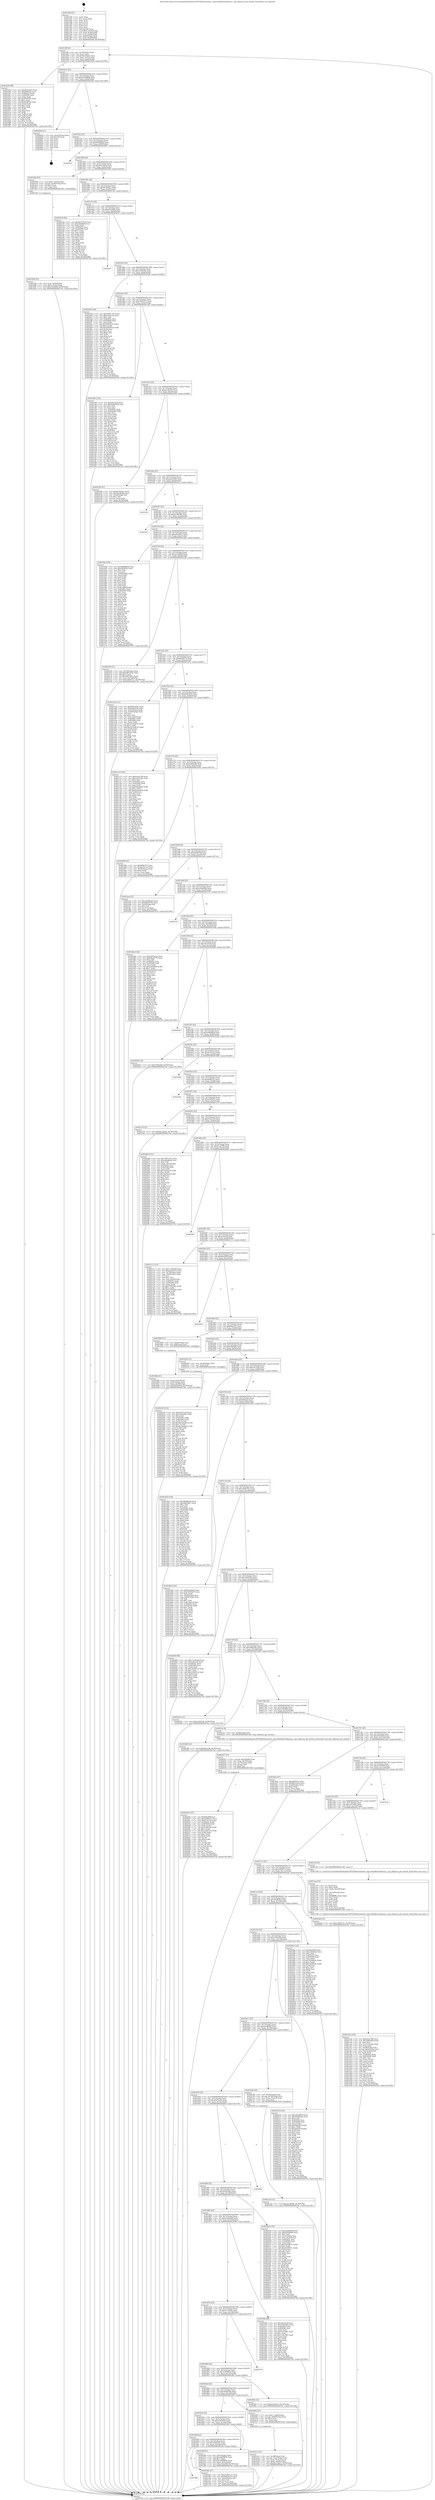 digraph "0x4013d0" {
  label = "0x4013d0 (/mnt/c/Users/mathe/Desktop/tcc/POCII/binaries/extr_mpvvideofilterrefqueue.c_mp_refqueue_get_format_Final-ollvm.out::main(0))"
  labelloc = "t"
  node[shape=record]

  Entry [label="",width=0.3,height=0.3,shape=circle,fillcolor=black,style=filled]
  "0x4013ff" [label="{
     0x4013ff [23]\l
     | [instrs]\l
     &nbsp;&nbsp;0x4013ff \<+3\>: mov -0x78(%rbp),%eax\l
     &nbsp;&nbsp;0x401402 \<+2\>: mov %eax,%ecx\l
     &nbsp;&nbsp;0x401404 \<+6\>: sub $0x8ac33bd1,%ecx\l
     &nbsp;&nbsp;0x40140a \<+3\>: mov %eax,-0x7c(%rbp)\l
     &nbsp;&nbsp;0x40140d \<+3\>: mov %ecx,-0x80(%rbp)\l
     &nbsp;&nbsp;0x401410 \<+6\>: je 0000000000401b3b \<main+0x76b\>\l
  }"]
  "0x401b3b" [label="{
     0x401b3b [88]\l
     | [instrs]\l
     &nbsp;&nbsp;0x401b3b \<+5\>: mov $0x9e5c6af2,%eax\l
     &nbsp;&nbsp;0x401b40 \<+5\>: mov $0xfb90cab,%ecx\l
     &nbsp;&nbsp;0x401b45 \<+7\>: mov 0x40505c,%edx\l
     &nbsp;&nbsp;0x401b4c \<+7\>: mov 0x405060,%esi\l
     &nbsp;&nbsp;0x401b53 \<+2\>: mov %edx,%edi\l
     &nbsp;&nbsp;0x401b55 \<+6\>: add $0x654675a,%edi\l
     &nbsp;&nbsp;0x401b5b \<+3\>: sub $0x1,%edi\l
     &nbsp;&nbsp;0x401b5e \<+6\>: sub $0x654675a,%edi\l
     &nbsp;&nbsp;0x401b64 \<+3\>: imul %edi,%edx\l
     &nbsp;&nbsp;0x401b67 \<+3\>: and $0x1,%edx\l
     &nbsp;&nbsp;0x401b6a \<+3\>: cmp $0x0,%edx\l
     &nbsp;&nbsp;0x401b6d \<+4\>: sete %r8b\l
     &nbsp;&nbsp;0x401b71 \<+3\>: cmp $0xa,%esi\l
     &nbsp;&nbsp;0x401b74 \<+4\>: setl %r9b\l
     &nbsp;&nbsp;0x401b78 \<+3\>: mov %r8b,%r10b\l
     &nbsp;&nbsp;0x401b7b \<+3\>: and %r9b,%r10b\l
     &nbsp;&nbsp;0x401b7e \<+3\>: xor %r9b,%r8b\l
     &nbsp;&nbsp;0x401b81 \<+3\>: or %r8b,%r10b\l
     &nbsp;&nbsp;0x401b84 \<+4\>: test $0x1,%r10b\l
     &nbsp;&nbsp;0x401b88 \<+3\>: cmovne %ecx,%eax\l
     &nbsp;&nbsp;0x401b8b \<+3\>: mov %eax,-0x78(%rbp)\l
     &nbsp;&nbsp;0x401b8e \<+5\>: jmp 000000000040276e \<main+0x139e\>\l
  }"]
  "0x401416" [label="{
     0x401416 [25]\l
     | [instrs]\l
     &nbsp;&nbsp;0x401416 \<+5\>: jmp 000000000040141b \<main+0x4b\>\l
     &nbsp;&nbsp;0x40141b \<+3\>: mov -0x7c(%rbp),%eax\l
     &nbsp;&nbsp;0x40141e \<+5\>: sub $0x92354b09,%eax\l
     &nbsp;&nbsp;0x401423 \<+6\>: mov %eax,-0x84(%rbp)\l
     &nbsp;&nbsp;0x401429 \<+6\>: je 0000000000402636 \<main+0x1266\>\l
  }"]
  Exit [label="",width=0.3,height=0.3,shape=circle,fillcolor=black,style=filled,peripheries=2]
  "0x402636" [label="{
     0x402636 [21]\l
     | [instrs]\l
     &nbsp;&nbsp;0x402636 \<+3\>: mov -0x2c(%rbp),%eax\l
     &nbsp;&nbsp;0x402639 \<+7\>: add $0x148,%rsp\l
     &nbsp;&nbsp;0x402640 \<+1\>: pop %rbx\l
     &nbsp;&nbsp;0x402641 \<+2\>: pop %r12\l
     &nbsp;&nbsp;0x402643 \<+2\>: pop %r13\l
     &nbsp;&nbsp;0x402645 \<+2\>: pop %r14\l
     &nbsp;&nbsp;0x402647 \<+2\>: pop %r15\l
     &nbsp;&nbsp;0x402649 \<+1\>: pop %rbp\l
     &nbsp;&nbsp;0x40264a \<+1\>: ret\l
  }"]
  "0x40142f" [label="{
     0x40142f [25]\l
     | [instrs]\l
     &nbsp;&nbsp;0x40142f \<+5\>: jmp 0000000000401434 \<main+0x64\>\l
     &nbsp;&nbsp;0x401434 \<+3\>: mov -0x7c(%rbp),%eax\l
     &nbsp;&nbsp;0x401437 \<+5\>: sub $0x98d9b6a9,%eax\l
     &nbsp;&nbsp;0x40143c \<+6\>: mov %eax,-0x88(%rbp)\l
     &nbsp;&nbsp;0x401442 \<+6\>: je 00000000004026b7 \<main+0x12e7\>\l
  }"]
  "0x402239" [label="{
     0x402239 [152]\l
     | [instrs]\l
     &nbsp;&nbsp;0x402239 \<+5\>: mov $0x2b707e28,%ecx\l
     &nbsp;&nbsp;0x40223e \<+5\>: mov $0x1bf025be,%edx\l
     &nbsp;&nbsp;0x402243 \<+3\>: mov $0x1,%sil\l
     &nbsp;&nbsp;0x402246 \<+8\>: mov 0x40505c,%r8d\l
     &nbsp;&nbsp;0x40224e \<+8\>: mov 0x405060,%r9d\l
     &nbsp;&nbsp;0x402256 \<+3\>: mov %r8d,%r10d\l
     &nbsp;&nbsp;0x402259 \<+7\>: add $0x4bc426d0,%r10d\l
     &nbsp;&nbsp;0x402260 \<+4\>: sub $0x1,%r10d\l
     &nbsp;&nbsp;0x402264 \<+7\>: sub $0x4bc426d0,%r10d\l
     &nbsp;&nbsp;0x40226b \<+4\>: imul %r10d,%r8d\l
     &nbsp;&nbsp;0x40226f \<+4\>: and $0x1,%r8d\l
     &nbsp;&nbsp;0x402273 \<+4\>: cmp $0x0,%r8d\l
     &nbsp;&nbsp;0x402277 \<+4\>: sete %r11b\l
     &nbsp;&nbsp;0x40227b \<+4\>: cmp $0xa,%r9d\l
     &nbsp;&nbsp;0x40227f \<+3\>: setl %bl\l
     &nbsp;&nbsp;0x402282 \<+3\>: mov %r11b,%r14b\l
     &nbsp;&nbsp;0x402285 \<+4\>: xor $0xff,%r14b\l
     &nbsp;&nbsp;0x402289 \<+3\>: mov %bl,%r15b\l
     &nbsp;&nbsp;0x40228c \<+4\>: xor $0xff,%r15b\l
     &nbsp;&nbsp;0x402290 \<+4\>: xor $0x1,%sil\l
     &nbsp;&nbsp;0x402294 \<+3\>: mov %r14b,%r12b\l
     &nbsp;&nbsp;0x402297 \<+4\>: and $0xff,%r12b\l
     &nbsp;&nbsp;0x40229b \<+3\>: and %sil,%r11b\l
     &nbsp;&nbsp;0x40229e \<+3\>: mov %r15b,%r13b\l
     &nbsp;&nbsp;0x4022a1 \<+4\>: and $0xff,%r13b\l
     &nbsp;&nbsp;0x4022a5 \<+3\>: and %sil,%bl\l
     &nbsp;&nbsp;0x4022a8 \<+3\>: or %r11b,%r12b\l
     &nbsp;&nbsp;0x4022ab \<+3\>: or %bl,%r13b\l
     &nbsp;&nbsp;0x4022ae \<+3\>: xor %r13b,%r12b\l
     &nbsp;&nbsp;0x4022b1 \<+3\>: or %r15b,%r14b\l
     &nbsp;&nbsp;0x4022b4 \<+4\>: xor $0xff,%r14b\l
     &nbsp;&nbsp;0x4022b8 \<+4\>: or $0x1,%sil\l
     &nbsp;&nbsp;0x4022bc \<+3\>: and %sil,%r14b\l
     &nbsp;&nbsp;0x4022bf \<+3\>: or %r14b,%r12b\l
     &nbsp;&nbsp;0x4022c2 \<+4\>: test $0x1,%r12b\l
     &nbsp;&nbsp;0x4022c6 \<+3\>: cmovne %edx,%ecx\l
     &nbsp;&nbsp;0x4022c9 \<+3\>: mov %ecx,-0x78(%rbp)\l
     &nbsp;&nbsp;0x4022cc \<+5\>: jmp 000000000040276e \<main+0x139e\>\l
  }"]
  "0x4026b7" [label="{
     0x4026b7\l
  }", style=dashed]
  "0x401448" [label="{
     0x401448 [25]\l
     | [instrs]\l
     &nbsp;&nbsp;0x401448 \<+5\>: jmp 000000000040144d \<main+0x7d\>\l
     &nbsp;&nbsp;0x40144d \<+3\>: mov -0x7c(%rbp),%eax\l
     &nbsp;&nbsp;0x401450 \<+5\>: sub $0x992c523a,%eax\l
     &nbsp;&nbsp;0x401455 \<+6\>: mov %eax,-0x8c(%rbp)\l
     &nbsp;&nbsp;0x40145b \<+6\>: je 00000000004019bd \<main+0x5ed\>\l
  }"]
  "0x4021af" [label="{
     0x4021af [12]\l
     | [instrs]\l
     &nbsp;&nbsp;0x4021af \<+7\>: movl $0xaec36048,-0x78(%rbp)\l
     &nbsp;&nbsp;0x4021b6 \<+5\>: jmp 000000000040276e \<main+0x139e\>\l
  }"]
  "0x4019bd" [label="{
     0x4019bd [23]\l
     | [instrs]\l
     &nbsp;&nbsp;0x4019bd \<+7\>: movl $0x1,-0x50(%rbp)\l
     &nbsp;&nbsp;0x4019c4 \<+4\>: movslq -0x50(%rbp),%rax\l
     &nbsp;&nbsp;0x4019c8 \<+4\>: shl $0x3,%rax\l
     &nbsp;&nbsp;0x4019cc \<+3\>: mov %rax,%rdi\l
     &nbsp;&nbsp;0x4019cf \<+5\>: call 0000000000401050 \<malloc@plt\>\l
     | [calls]\l
     &nbsp;&nbsp;0x401050 \{1\} (unknown)\l
  }"]
  "0x401461" [label="{
     0x401461 [25]\l
     | [instrs]\l
     &nbsp;&nbsp;0x401461 \<+5\>: jmp 0000000000401466 \<main+0x96\>\l
     &nbsp;&nbsp;0x401466 \<+3\>: mov -0x7c(%rbp),%eax\l
     &nbsp;&nbsp;0x401469 \<+5\>: sub $0x9b7b4427,%eax\l
     &nbsp;&nbsp;0x40146e \<+6\>: mov %eax,-0x90(%rbp)\l
     &nbsp;&nbsp;0x401474 \<+6\>: je 00000000004021da \<main+0xe0a\>\l
  }"]
  "0x402042" [label="{
     0x402042 [107]\l
     | [instrs]\l
     &nbsp;&nbsp;0x402042 \<+5\>: mov $0x96a399f,%esi\l
     &nbsp;&nbsp;0x402047 \<+5\>: mov $0x2d4bf371,%ecx\l
     &nbsp;&nbsp;0x40204c \<+7\>: movl $0x0,-0x74(%rbp)\l
     &nbsp;&nbsp;0x402053 \<+7\>: mov 0x40505c,%edx\l
     &nbsp;&nbsp;0x40205a \<+8\>: mov 0x405060,%r8d\l
     &nbsp;&nbsp;0x402062 \<+3\>: mov %edx,%r9d\l
     &nbsp;&nbsp;0x402065 \<+7\>: sub $0x3c4815f4,%r9d\l
     &nbsp;&nbsp;0x40206c \<+4\>: sub $0x1,%r9d\l
     &nbsp;&nbsp;0x402070 \<+7\>: add $0x3c4815f4,%r9d\l
     &nbsp;&nbsp;0x402077 \<+4\>: imul %r9d,%edx\l
     &nbsp;&nbsp;0x40207b \<+3\>: and $0x1,%edx\l
     &nbsp;&nbsp;0x40207e \<+3\>: cmp $0x0,%edx\l
     &nbsp;&nbsp;0x402081 \<+4\>: sete %r10b\l
     &nbsp;&nbsp;0x402085 \<+4\>: cmp $0xa,%r8d\l
     &nbsp;&nbsp;0x402089 \<+4\>: setl %r11b\l
     &nbsp;&nbsp;0x40208d \<+3\>: mov %r10b,%bl\l
     &nbsp;&nbsp;0x402090 \<+3\>: and %r11b,%bl\l
     &nbsp;&nbsp;0x402093 \<+3\>: xor %r11b,%r10b\l
     &nbsp;&nbsp;0x402096 \<+3\>: or %r10b,%bl\l
     &nbsp;&nbsp;0x402099 \<+3\>: test $0x1,%bl\l
     &nbsp;&nbsp;0x40209c \<+3\>: cmovne %ecx,%esi\l
     &nbsp;&nbsp;0x40209f \<+3\>: mov %esi,-0x78(%rbp)\l
     &nbsp;&nbsp;0x4020a2 \<+6\>: mov %eax,-0x160(%rbp)\l
     &nbsp;&nbsp;0x4020a8 \<+5\>: jmp 000000000040276e \<main+0x139e\>\l
  }"]
  "0x4021da" [label="{
     0x4021da [83]\l
     | [instrs]\l
     &nbsp;&nbsp;0x4021da \<+5\>: mov $0x2b707e28,%eax\l
     &nbsp;&nbsp;0x4021df \<+5\>: mov $0xe46a0b6,%ecx\l
     &nbsp;&nbsp;0x4021e4 \<+2\>: xor %edx,%edx\l
     &nbsp;&nbsp;0x4021e6 \<+7\>: mov 0x40505c,%esi\l
     &nbsp;&nbsp;0x4021ed \<+7\>: mov 0x405060,%edi\l
     &nbsp;&nbsp;0x4021f4 \<+3\>: sub $0x1,%edx\l
     &nbsp;&nbsp;0x4021f7 \<+3\>: mov %esi,%r8d\l
     &nbsp;&nbsp;0x4021fa \<+3\>: add %edx,%r8d\l
     &nbsp;&nbsp;0x4021fd \<+4\>: imul %r8d,%esi\l
     &nbsp;&nbsp;0x402201 \<+3\>: and $0x1,%esi\l
     &nbsp;&nbsp;0x402204 \<+3\>: cmp $0x0,%esi\l
     &nbsp;&nbsp;0x402207 \<+4\>: sete %r9b\l
     &nbsp;&nbsp;0x40220b \<+3\>: cmp $0xa,%edi\l
     &nbsp;&nbsp;0x40220e \<+4\>: setl %r10b\l
     &nbsp;&nbsp;0x402212 \<+3\>: mov %r9b,%r11b\l
     &nbsp;&nbsp;0x402215 \<+3\>: and %r10b,%r11b\l
     &nbsp;&nbsp;0x402218 \<+3\>: xor %r10b,%r9b\l
     &nbsp;&nbsp;0x40221b \<+3\>: or %r9b,%r11b\l
     &nbsp;&nbsp;0x40221e \<+4\>: test $0x1,%r11b\l
     &nbsp;&nbsp;0x402222 \<+3\>: cmovne %ecx,%eax\l
     &nbsp;&nbsp;0x402225 \<+3\>: mov %eax,-0x78(%rbp)\l
     &nbsp;&nbsp;0x402228 \<+5\>: jmp 000000000040276e \<main+0x139e\>\l
  }"]
  "0x40147a" [label="{
     0x40147a [25]\l
     | [instrs]\l
     &nbsp;&nbsp;0x40147a \<+5\>: jmp 000000000040147f \<main+0xaf\>\l
     &nbsp;&nbsp;0x40147f \<+3\>: mov -0x7c(%rbp),%eax\l
     &nbsp;&nbsp;0x401482 \<+5\>: sub $0x9e5c6af2,%eax\l
     &nbsp;&nbsp;0x401487 \<+6\>: mov %eax,-0x94(%rbp)\l
     &nbsp;&nbsp;0x40148d \<+6\>: je 0000000000402657 \<main+0x1287\>\l
  }"]
  "0x402027" [label="{
     0x402027 [27]\l
     | [instrs]\l
     &nbsp;&nbsp;0x402027 \<+10\>: movabs $0x4030b6,%rdi\l
     &nbsp;&nbsp;0x402031 \<+4\>: mov %rax,-0x70(%rbp)\l
     &nbsp;&nbsp;0x402035 \<+4\>: mov -0x70(%rbp),%rax\l
     &nbsp;&nbsp;0x402039 \<+2\>: mov (%rax),%esi\l
     &nbsp;&nbsp;0x40203b \<+2\>: mov $0x0,%al\l
     &nbsp;&nbsp;0x40203d \<+5\>: call 0000000000401040 \<printf@plt\>\l
     | [calls]\l
     &nbsp;&nbsp;0x401040 \{1\} (unknown)\l
  }"]
  "0x402657" [label="{
     0x402657\l
  }", style=dashed]
  "0x401493" [label="{
     0x401493 [25]\l
     | [instrs]\l
     &nbsp;&nbsp;0x401493 \<+5\>: jmp 0000000000401498 \<main+0xc8\>\l
     &nbsp;&nbsp;0x401498 \<+3\>: mov -0x7c(%rbp),%eax\l
     &nbsp;&nbsp;0x40149b \<+5\>: sub $0xa10021fe,%eax\l
     &nbsp;&nbsp;0x4014a0 \<+6\>: mov %eax,-0x98(%rbp)\l
     &nbsp;&nbsp;0x4014a6 \<+6\>: je 00000000004023dd \<main+0x100d\>\l
  }"]
  "0x401cde" [label="{
     0x401cde [106]\l
     | [instrs]\l
     &nbsp;&nbsp;0x401cde \<+5\>: mov $0xfa1ae789,%ecx\l
     &nbsp;&nbsp;0x401ce3 \<+5\>: mov $0x1fd6a294,%edx\l
     &nbsp;&nbsp;0x401ce8 \<+2\>: xor %esi,%esi\l
     &nbsp;&nbsp;0x401cea \<+6\>: mov -0x15c(%rbp),%edi\l
     &nbsp;&nbsp;0x401cf0 \<+3\>: imul %eax,%edi\l
     &nbsp;&nbsp;0x401cf3 \<+4\>: mov -0x58(%rbp),%r8\l
     &nbsp;&nbsp;0x401cf7 \<+4\>: movslq -0x5c(%rbp),%r9\l
     &nbsp;&nbsp;0x401cfb \<+4\>: mov (%r8,%r9,8),%r8\l
     &nbsp;&nbsp;0x401cff \<+3\>: mov %edi,(%r8)\l
     &nbsp;&nbsp;0x401d02 \<+7\>: mov 0x40505c,%eax\l
     &nbsp;&nbsp;0x401d09 \<+7\>: mov 0x405060,%edi\l
     &nbsp;&nbsp;0x401d10 \<+3\>: sub $0x1,%esi\l
     &nbsp;&nbsp;0x401d13 \<+3\>: mov %eax,%r10d\l
     &nbsp;&nbsp;0x401d16 \<+3\>: add %esi,%r10d\l
     &nbsp;&nbsp;0x401d19 \<+4\>: imul %r10d,%eax\l
     &nbsp;&nbsp;0x401d1d \<+3\>: and $0x1,%eax\l
     &nbsp;&nbsp;0x401d20 \<+3\>: cmp $0x0,%eax\l
     &nbsp;&nbsp;0x401d23 \<+4\>: sete %r11b\l
     &nbsp;&nbsp;0x401d27 \<+3\>: cmp $0xa,%edi\l
     &nbsp;&nbsp;0x401d2a \<+3\>: setl %bl\l
     &nbsp;&nbsp;0x401d2d \<+3\>: mov %r11b,%r14b\l
     &nbsp;&nbsp;0x401d30 \<+3\>: and %bl,%r14b\l
     &nbsp;&nbsp;0x401d33 \<+3\>: xor %bl,%r11b\l
     &nbsp;&nbsp;0x401d36 \<+3\>: or %r11b,%r14b\l
     &nbsp;&nbsp;0x401d39 \<+4\>: test $0x1,%r14b\l
     &nbsp;&nbsp;0x401d3d \<+3\>: cmovne %edx,%ecx\l
     &nbsp;&nbsp;0x401d40 \<+3\>: mov %ecx,-0x78(%rbp)\l
     &nbsp;&nbsp;0x401d43 \<+5\>: jmp 000000000040276e \<main+0x139e\>\l
  }"]
  "0x4023dd" [label="{
     0x4023dd [144]\l
     | [instrs]\l
     &nbsp;&nbsp;0x4023dd \<+5\>: mov $0x76951347,%eax\l
     &nbsp;&nbsp;0x4023e2 \<+5\>: mov $0xf120cc18,%ecx\l
     &nbsp;&nbsp;0x4023e7 \<+2\>: mov $0x1,%dl\l
     &nbsp;&nbsp;0x4023e9 \<+7\>: mov 0x40505c,%esi\l
     &nbsp;&nbsp;0x4023f0 \<+7\>: mov 0x405060,%edi\l
     &nbsp;&nbsp;0x4023f7 \<+3\>: mov %esi,%r8d\l
     &nbsp;&nbsp;0x4023fa \<+7\>: sub $0x5f955b32,%r8d\l
     &nbsp;&nbsp;0x402401 \<+4\>: sub $0x1,%r8d\l
     &nbsp;&nbsp;0x402405 \<+7\>: add $0x5f955b32,%r8d\l
     &nbsp;&nbsp;0x40240c \<+4\>: imul %r8d,%esi\l
     &nbsp;&nbsp;0x402410 \<+3\>: and $0x1,%esi\l
     &nbsp;&nbsp;0x402413 \<+3\>: cmp $0x0,%esi\l
     &nbsp;&nbsp;0x402416 \<+4\>: sete %r9b\l
     &nbsp;&nbsp;0x40241a \<+3\>: cmp $0xa,%edi\l
     &nbsp;&nbsp;0x40241d \<+4\>: setl %r10b\l
     &nbsp;&nbsp;0x402421 \<+3\>: mov %r9b,%r11b\l
     &nbsp;&nbsp;0x402424 \<+4\>: xor $0xff,%r11b\l
     &nbsp;&nbsp;0x402428 \<+3\>: mov %r10b,%bl\l
     &nbsp;&nbsp;0x40242b \<+3\>: xor $0xff,%bl\l
     &nbsp;&nbsp;0x40242e \<+3\>: xor $0x1,%dl\l
     &nbsp;&nbsp;0x402431 \<+3\>: mov %r11b,%r14b\l
     &nbsp;&nbsp;0x402434 \<+4\>: and $0xff,%r14b\l
     &nbsp;&nbsp;0x402438 \<+3\>: and %dl,%r9b\l
     &nbsp;&nbsp;0x40243b \<+3\>: mov %bl,%r15b\l
     &nbsp;&nbsp;0x40243e \<+4\>: and $0xff,%r15b\l
     &nbsp;&nbsp;0x402442 \<+3\>: and %dl,%r10b\l
     &nbsp;&nbsp;0x402445 \<+3\>: or %r9b,%r14b\l
     &nbsp;&nbsp;0x402448 \<+3\>: or %r10b,%r15b\l
     &nbsp;&nbsp;0x40244b \<+3\>: xor %r15b,%r14b\l
     &nbsp;&nbsp;0x40244e \<+3\>: or %bl,%r11b\l
     &nbsp;&nbsp;0x402451 \<+4\>: xor $0xff,%r11b\l
     &nbsp;&nbsp;0x402455 \<+3\>: or $0x1,%dl\l
     &nbsp;&nbsp;0x402458 \<+3\>: and %dl,%r11b\l
     &nbsp;&nbsp;0x40245b \<+3\>: or %r11b,%r14b\l
     &nbsp;&nbsp;0x40245e \<+4\>: test $0x1,%r14b\l
     &nbsp;&nbsp;0x402462 \<+3\>: cmovne %ecx,%eax\l
     &nbsp;&nbsp;0x402465 \<+3\>: mov %eax,-0x78(%rbp)\l
     &nbsp;&nbsp;0x402468 \<+5\>: jmp 000000000040276e \<main+0x139e\>\l
  }"]
  "0x4014ac" [label="{
     0x4014ac [25]\l
     | [instrs]\l
     &nbsp;&nbsp;0x4014ac \<+5\>: jmp 00000000004014b1 \<main+0xe1\>\l
     &nbsp;&nbsp;0x4014b1 \<+3\>: mov -0x7c(%rbp),%eax\l
     &nbsp;&nbsp;0x4014b4 \<+5\>: sub $0xa7803137,%eax\l
     &nbsp;&nbsp;0x4014b9 \<+6\>: mov %eax,-0x9c(%rbp)\l
     &nbsp;&nbsp;0x4014bf \<+6\>: je 0000000000401e85 \<main+0xab5\>\l
  }"]
  "0x401caa" [label="{
     0x401caa [52]\l
     | [instrs]\l
     &nbsp;&nbsp;0x401caa \<+2\>: xor %ecx,%ecx\l
     &nbsp;&nbsp;0x401cac \<+5\>: mov $0x2,%edx\l
     &nbsp;&nbsp;0x401cb1 \<+6\>: mov %edx,-0x158(%rbp)\l
     &nbsp;&nbsp;0x401cb7 \<+1\>: cltd\l
     &nbsp;&nbsp;0x401cb8 \<+6\>: mov -0x158(%rbp),%esi\l
     &nbsp;&nbsp;0x401cbe \<+2\>: idiv %esi\l
     &nbsp;&nbsp;0x401cc0 \<+6\>: imul $0xfffffffe,%edx,%edx\l
     &nbsp;&nbsp;0x401cc6 \<+2\>: mov %ecx,%edi\l
     &nbsp;&nbsp;0x401cc8 \<+2\>: sub %edx,%edi\l
     &nbsp;&nbsp;0x401cca \<+2\>: mov %ecx,%edx\l
     &nbsp;&nbsp;0x401ccc \<+3\>: sub $0x1,%edx\l
     &nbsp;&nbsp;0x401ccf \<+2\>: add %edx,%edi\l
     &nbsp;&nbsp;0x401cd1 \<+2\>: sub %edi,%ecx\l
     &nbsp;&nbsp;0x401cd3 \<+6\>: mov %ecx,-0x15c(%rbp)\l
     &nbsp;&nbsp;0x401cd9 \<+5\>: call 0000000000401160 \<next_i\>\l
     | [calls]\l
     &nbsp;&nbsp;0x401160 \{1\} (/mnt/c/Users/mathe/Desktop/tcc/POCII/binaries/extr_mpvvideofilterrefqueue.c_mp_refqueue_get_format_Final-ollvm.out::next_i)\l
  }"]
  "0x401e85" [label="{
     0x401e85 [134]\l
     | [instrs]\l
     &nbsp;&nbsp;0x401e85 \<+5\>: mov $0xc8a16c2f,%eax\l
     &nbsp;&nbsp;0x401e8a \<+5\>: mov $0x4ad436e8,%ecx\l
     &nbsp;&nbsp;0x401e8f \<+2\>: mov $0x1,%dl\l
     &nbsp;&nbsp;0x401e91 \<+2\>: xor %esi,%esi\l
     &nbsp;&nbsp;0x401e93 \<+7\>: mov 0x40505c,%edi\l
     &nbsp;&nbsp;0x401e9a \<+8\>: mov 0x405060,%r8d\l
     &nbsp;&nbsp;0x401ea2 \<+3\>: sub $0x1,%esi\l
     &nbsp;&nbsp;0x401ea5 \<+3\>: mov %edi,%r9d\l
     &nbsp;&nbsp;0x401ea8 \<+3\>: add %esi,%r9d\l
     &nbsp;&nbsp;0x401eab \<+4\>: imul %r9d,%edi\l
     &nbsp;&nbsp;0x401eaf \<+3\>: and $0x1,%edi\l
     &nbsp;&nbsp;0x401eb2 \<+3\>: cmp $0x0,%edi\l
     &nbsp;&nbsp;0x401eb5 \<+4\>: sete %r10b\l
     &nbsp;&nbsp;0x401eb9 \<+4\>: cmp $0xa,%r8d\l
     &nbsp;&nbsp;0x401ebd \<+4\>: setl %r11b\l
     &nbsp;&nbsp;0x401ec1 \<+3\>: mov %r10b,%bl\l
     &nbsp;&nbsp;0x401ec4 \<+3\>: xor $0xff,%bl\l
     &nbsp;&nbsp;0x401ec7 \<+3\>: mov %r11b,%r14b\l
     &nbsp;&nbsp;0x401eca \<+4\>: xor $0xff,%r14b\l
     &nbsp;&nbsp;0x401ece \<+3\>: xor $0x1,%dl\l
     &nbsp;&nbsp;0x401ed1 \<+3\>: mov %bl,%r15b\l
     &nbsp;&nbsp;0x401ed4 \<+4\>: and $0xff,%r15b\l
     &nbsp;&nbsp;0x401ed8 \<+3\>: and %dl,%r10b\l
     &nbsp;&nbsp;0x401edb \<+3\>: mov %r14b,%r12b\l
     &nbsp;&nbsp;0x401ede \<+4\>: and $0xff,%r12b\l
     &nbsp;&nbsp;0x401ee2 \<+3\>: and %dl,%r11b\l
     &nbsp;&nbsp;0x401ee5 \<+3\>: or %r10b,%r15b\l
     &nbsp;&nbsp;0x401ee8 \<+3\>: or %r11b,%r12b\l
     &nbsp;&nbsp;0x401eeb \<+3\>: xor %r12b,%r15b\l
     &nbsp;&nbsp;0x401eee \<+3\>: or %r14b,%bl\l
     &nbsp;&nbsp;0x401ef1 \<+3\>: xor $0xff,%bl\l
     &nbsp;&nbsp;0x401ef4 \<+3\>: or $0x1,%dl\l
     &nbsp;&nbsp;0x401ef7 \<+2\>: and %dl,%bl\l
     &nbsp;&nbsp;0x401ef9 \<+3\>: or %bl,%r15b\l
     &nbsp;&nbsp;0x401efc \<+4\>: test $0x1,%r15b\l
     &nbsp;&nbsp;0x401f00 \<+3\>: cmovne %ecx,%eax\l
     &nbsp;&nbsp;0x401f03 \<+3\>: mov %eax,-0x78(%rbp)\l
     &nbsp;&nbsp;0x401f06 \<+5\>: jmp 000000000040276e \<main+0x139e\>\l
  }"]
  "0x4014c5" [label="{
     0x4014c5 [25]\l
     | [instrs]\l
     &nbsp;&nbsp;0x4014c5 \<+5\>: jmp 00000000004014ca \<main+0xfa\>\l
     &nbsp;&nbsp;0x4014ca \<+3\>: mov -0x7c(%rbp),%eax\l
     &nbsp;&nbsp;0x4014cd \<+5\>: sub $0xaac5b515,%eax\l
     &nbsp;&nbsp;0x4014d2 \<+6\>: mov %eax,-0xa0(%rbp)\l
     &nbsp;&nbsp;0x4014d8 \<+6\>: je 0000000000402180 \<main+0xdb0\>\l
  }"]
  "0x4018f8" [label="{
     0x4018f8\l
  }", style=dashed]
  "0x402180" [label="{
     0x402180 [27]\l
     | [instrs]\l
     &nbsp;&nbsp;0x402180 \<+5\>: mov $0x9b7b4427,%eax\l
     &nbsp;&nbsp;0x402185 \<+5\>: mov $0x44cd8a86,%ecx\l
     &nbsp;&nbsp;0x40218a \<+3\>: mov -0x2d(%rbp),%dl\l
     &nbsp;&nbsp;0x40218d \<+3\>: test $0x1,%dl\l
     &nbsp;&nbsp;0x402190 \<+3\>: cmovne %ecx,%eax\l
     &nbsp;&nbsp;0x402193 \<+3\>: mov %eax,-0x78(%rbp)\l
     &nbsp;&nbsp;0x402196 \<+5\>: jmp 000000000040276e \<main+0x139e\>\l
  }"]
  "0x4014de" [label="{
     0x4014de [25]\l
     | [instrs]\l
     &nbsp;&nbsp;0x4014de \<+5\>: jmp 00000000004014e3 \<main+0x113\>\l
     &nbsp;&nbsp;0x4014e3 \<+3\>: mov -0x7c(%rbp),%eax\l
     &nbsp;&nbsp;0x4014e6 \<+5\>: sub $0xaae10a20,%eax\l
     &nbsp;&nbsp;0x4014eb \<+6\>: mov %eax,-0xa4(%rbp)\l
     &nbsp;&nbsp;0x4014f1 \<+6\>: je 000000000040233c \<main+0xf6c\>\l
  }"]
  "0x401bfa" [label="{
     0x401bfa [27]\l
     | [instrs]\l
     &nbsp;&nbsp;0x401bfa \<+5\>: mov $0xa7803137,%eax\l
     &nbsp;&nbsp;0x401bff \<+5\>: mov $0xb6d24155,%ecx\l
     &nbsp;&nbsp;0x401c04 \<+3\>: mov -0x2e(%rbp),%dl\l
     &nbsp;&nbsp;0x401c07 \<+3\>: test $0x1,%dl\l
     &nbsp;&nbsp;0x401c0a \<+3\>: cmovne %ecx,%eax\l
     &nbsp;&nbsp;0x401c0d \<+3\>: mov %eax,-0x78(%rbp)\l
     &nbsp;&nbsp;0x401c10 \<+5\>: jmp 000000000040276e \<main+0x139e\>\l
  }"]
  "0x40233c" [label="{
     0x40233c\l
  }", style=dashed]
  "0x4014f7" [label="{
     0x4014f7 [25]\l
     | [instrs]\l
     &nbsp;&nbsp;0x4014f7 \<+5\>: jmp 00000000004014fc \<main+0x12c\>\l
     &nbsp;&nbsp;0x4014fc \<+3\>: mov -0x7c(%rbp),%eax\l
     &nbsp;&nbsp;0x4014ff \<+5\>: sub $0xab3983b4,%eax\l
     &nbsp;&nbsp;0x401504 \<+6\>: mov %eax,-0xa8(%rbp)\l
     &nbsp;&nbsp;0x40150a \<+6\>: je 00000000004023d1 \<main+0x1001\>\l
  }"]
  "0x4018df" [label="{
     0x4018df [25]\l
     | [instrs]\l
     &nbsp;&nbsp;0x4018df \<+5\>: jmp 00000000004018e4 \<main+0x514\>\l
     &nbsp;&nbsp;0x4018e4 \<+3\>: mov -0x7c(%rbp),%eax\l
     &nbsp;&nbsp;0x4018e7 \<+5\>: sub $0x70363ef7,%eax\l
     &nbsp;&nbsp;0x4018ec \<+6\>: mov %eax,-0x148(%rbp)\l
     &nbsp;&nbsp;0x4018f2 \<+6\>: je 0000000000401bfa \<main+0x82a\>\l
  }"]
  "0x4023d1" [label="{
     0x4023d1\l
  }", style=dashed]
  "0x401510" [label="{
     0x401510 [25]\l
     | [instrs]\l
     &nbsp;&nbsp;0x401510 \<+5\>: jmp 0000000000401515 \<main+0x145\>\l
     &nbsp;&nbsp;0x401515 \<+3\>: mov -0x7c(%rbp),%eax\l
     &nbsp;&nbsp;0x401518 \<+5\>: sub $0xadbcdde7,%eax\l
     &nbsp;&nbsp;0x40151d \<+6\>: mov %eax,-0xac(%rbp)\l
     &nbsp;&nbsp;0x401523 \<+6\>: je 0000000000401dda \<main+0xa0a\>\l
  }"]
  "0x401f6f" [label="{
     0x401f6f [31]\l
     | [instrs]\l
     &nbsp;&nbsp;0x401f6f \<+3\>: mov -0x5c(%rbp),%eax\l
     &nbsp;&nbsp;0x401f72 \<+5\>: sub $0xca898904,%eax\l
     &nbsp;&nbsp;0x401f77 \<+3\>: add $0x1,%eax\l
     &nbsp;&nbsp;0x401f7a \<+5\>: add $0xca898904,%eax\l
     &nbsp;&nbsp;0x401f7f \<+3\>: mov %eax,-0x5c(%rbp)\l
     &nbsp;&nbsp;0x401f82 \<+7\>: movl $0xc7da289f,-0x78(%rbp)\l
     &nbsp;&nbsp;0x401f89 \<+5\>: jmp 000000000040276e \<main+0x139e\>\l
  }"]
  "0x401dda" [label="{
     0x401dda [159]\l
     | [instrs]\l
     &nbsp;&nbsp;0x401dda \<+5\>: mov $0x98d9b6a9,%eax\l
     &nbsp;&nbsp;0x401ddf \<+5\>: mov $0xe3b5f53c,%ecx\l
     &nbsp;&nbsp;0x401de4 \<+2\>: mov $0x1,%dl\l
     &nbsp;&nbsp;0x401de6 \<+2\>: xor %esi,%esi\l
     &nbsp;&nbsp;0x401de8 \<+3\>: mov -0x64(%rbp),%edi\l
     &nbsp;&nbsp;0x401deb \<+3\>: mov %esi,%r8d\l
     &nbsp;&nbsp;0x401dee \<+3\>: sub %edi,%r8d\l
     &nbsp;&nbsp;0x401df1 \<+2\>: mov %esi,%edi\l
     &nbsp;&nbsp;0x401df3 \<+3\>: sub $0x1,%edi\l
     &nbsp;&nbsp;0x401df6 \<+3\>: add %edi,%r8d\l
     &nbsp;&nbsp;0x401df9 \<+2\>: mov %esi,%edi\l
     &nbsp;&nbsp;0x401dfb \<+3\>: sub %r8d,%edi\l
     &nbsp;&nbsp;0x401dfe \<+3\>: mov %edi,-0x64(%rbp)\l
     &nbsp;&nbsp;0x401e01 \<+7\>: mov 0x40505c,%edi\l
     &nbsp;&nbsp;0x401e08 \<+8\>: mov 0x405060,%r8d\l
     &nbsp;&nbsp;0x401e10 \<+3\>: sub $0x1,%esi\l
     &nbsp;&nbsp;0x401e13 \<+3\>: mov %edi,%r9d\l
     &nbsp;&nbsp;0x401e16 \<+3\>: add %esi,%r9d\l
     &nbsp;&nbsp;0x401e19 \<+4\>: imul %r9d,%edi\l
     &nbsp;&nbsp;0x401e1d \<+3\>: and $0x1,%edi\l
     &nbsp;&nbsp;0x401e20 \<+3\>: cmp $0x0,%edi\l
     &nbsp;&nbsp;0x401e23 \<+4\>: sete %r10b\l
     &nbsp;&nbsp;0x401e27 \<+4\>: cmp $0xa,%r8d\l
     &nbsp;&nbsp;0x401e2b \<+4\>: setl %r11b\l
     &nbsp;&nbsp;0x401e2f \<+3\>: mov %r10b,%bl\l
     &nbsp;&nbsp;0x401e32 \<+3\>: xor $0xff,%bl\l
     &nbsp;&nbsp;0x401e35 \<+3\>: mov %r11b,%r14b\l
     &nbsp;&nbsp;0x401e38 \<+4\>: xor $0xff,%r14b\l
     &nbsp;&nbsp;0x401e3c \<+3\>: xor $0x0,%dl\l
     &nbsp;&nbsp;0x401e3f \<+3\>: mov %bl,%r15b\l
     &nbsp;&nbsp;0x401e42 \<+4\>: and $0x0,%r15b\l
     &nbsp;&nbsp;0x401e46 \<+3\>: and %dl,%r10b\l
     &nbsp;&nbsp;0x401e49 \<+3\>: mov %r14b,%r12b\l
     &nbsp;&nbsp;0x401e4c \<+4\>: and $0x0,%r12b\l
     &nbsp;&nbsp;0x401e50 \<+3\>: and %dl,%r11b\l
     &nbsp;&nbsp;0x401e53 \<+3\>: or %r10b,%r15b\l
     &nbsp;&nbsp;0x401e56 \<+3\>: or %r11b,%r12b\l
     &nbsp;&nbsp;0x401e59 \<+3\>: xor %r12b,%r15b\l
     &nbsp;&nbsp;0x401e5c \<+3\>: or %r14b,%bl\l
     &nbsp;&nbsp;0x401e5f \<+3\>: xor $0xff,%bl\l
     &nbsp;&nbsp;0x401e62 \<+3\>: or $0x0,%dl\l
     &nbsp;&nbsp;0x401e65 \<+2\>: and %dl,%bl\l
     &nbsp;&nbsp;0x401e67 \<+3\>: or %bl,%r15b\l
     &nbsp;&nbsp;0x401e6a \<+4\>: test $0x1,%r15b\l
     &nbsp;&nbsp;0x401e6e \<+3\>: cmovne %ecx,%eax\l
     &nbsp;&nbsp;0x401e71 \<+3\>: mov %eax,-0x78(%rbp)\l
     &nbsp;&nbsp;0x401e74 \<+5\>: jmp 000000000040276e \<main+0x139e\>\l
  }"]
  "0x401529" [label="{
     0x401529 [25]\l
     | [instrs]\l
     &nbsp;&nbsp;0x401529 \<+5\>: jmp 000000000040152e \<main+0x15e\>\l
     &nbsp;&nbsp;0x40152e \<+3\>: mov -0x7c(%rbp),%eax\l
     &nbsp;&nbsp;0x401531 \<+5\>: sub $0xaec36048,%eax\l
     &nbsp;&nbsp;0x401536 \<+6\>: mov %eax,-0xb0(%rbp)\l
     &nbsp;&nbsp;0x40153c \<+6\>: je 00000000004021bb \<main+0xdeb\>\l
  }"]
  "0x401b1c" [label="{
     0x401b1c [31]\l
     | [instrs]\l
     &nbsp;&nbsp;0x401b1c \<+4\>: mov -0x58(%rbp),%rdi\l
     &nbsp;&nbsp;0x401b20 \<+4\>: movslq -0x5c(%rbp),%rcx\l
     &nbsp;&nbsp;0x401b24 \<+4\>: mov %rax,(%rdi,%rcx,8)\l
     &nbsp;&nbsp;0x401b28 \<+7\>: movl $0x0,-0x64(%rbp)\l
     &nbsp;&nbsp;0x401b2f \<+7\>: movl $0x8ac33bd1,-0x78(%rbp)\l
     &nbsp;&nbsp;0x401b36 \<+5\>: jmp 000000000040276e \<main+0x139e\>\l
  }"]
  "0x4021bb" [label="{
     0x4021bb [31]\l
     | [instrs]\l
     &nbsp;&nbsp;0x4021bb \<+3\>: mov -0x74(%rbp),%eax\l
     &nbsp;&nbsp;0x4021be \<+5\>: add $0x2867e05c,%eax\l
     &nbsp;&nbsp;0x4021c3 \<+3\>: add $0x1,%eax\l
     &nbsp;&nbsp;0x4021c6 \<+5\>: sub $0x2867e05c,%eax\l
     &nbsp;&nbsp;0x4021cb \<+3\>: mov %eax,-0x74(%rbp)\l
     &nbsp;&nbsp;0x4021ce \<+7\>: movl $0x14b85751,-0x78(%rbp)\l
     &nbsp;&nbsp;0x4021d5 \<+5\>: jmp 000000000040276e \<main+0x139e\>\l
  }"]
  "0x401542" [label="{
     0x401542 [25]\l
     | [instrs]\l
     &nbsp;&nbsp;0x401542 \<+5\>: jmp 0000000000401547 \<main+0x177\>\l
     &nbsp;&nbsp;0x401547 \<+3\>: mov -0x7c(%rbp),%eax\l
     &nbsp;&nbsp;0x40154a \<+5\>: sub $0xb6b28770,%eax\l
     &nbsp;&nbsp;0x40154f \<+6\>: mov %eax,-0xb4(%rbp)\l
     &nbsp;&nbsp;0x401555 \<+6\>: je 0000000000401a7b \<main+0x6ab\>\l
  }"]
  "0x4018c6" [label="{
     0x4018c6 [25]\l
     | [instrs]\l
     &nbsp;&nbsp;0x4018c6 \<+5\>: jmp 00000000004018cb \<main+0x4fb\>\l
     &nbsp;&nbsp;0x4018cb \<+3\>: mov -0x7c(%rbp),%eax\l
     &nbsp;&nbsp;0x4018ce \<+5\>: sub $0x61b5c6c0,%eax\l
     &nbsp;&nbsp;0x4018d3 \<+6\>: mov %eax,-0x144(%rbp)\l
     &nbsp;&nbsp;0x4018d9 \<+6\>: je 0000000000401f6f \<main+0xb9f\>\l
  }"]
  "0x401a7b" [label="{
     0x401a7b [111]\l
     | [instrs]\l
     &nbsp;&nbsp;0x401a7b \<+5\>: mov $0x4597ae5c,%eax\l
     &nbsp;&nbsp;0x401a80 \<+5\>: mov $0xbf44b704,%ecx\l
     &nbsp;&nbsp;0x401a85 \<+3\>: mov -0x5c(%rbp),%edx\l
     &nbsp;&nbsp;0x401a88 \<+3\>: cmp -0x50(%rbp),%edx\l
     &nbsp;&nbsp;0x401a8b \<+4\>: setl %sil\l
     &nbsp;&nbsp;0x401a8f \<+4\>: and $0x1,%sil\l
     &nbsp;&nbsp;0x401a93 \<+4\>: mov %sil,-0x2f(%rbp)\l
     &nbsp;&nbsp;0x401a97 \<+7\>: mov 0x40505c,%edx\l
     &nbsp;&nbsp;0x401a9e \<+7\>: mov 0x405060,%edi\l
     &nbsp;&nbsp;0x401aa5 \<+3\>: mov %edx,%r8d\l
     &nbsp;&nbsp;0x401aa8 \<+7\>: sub $0x2316db76,%r8d\l
     &nbsp;&nbsp;0x401aaf \<+4\>: sub $0x1,%r8d\l
     &nbsp;&nbsp;0x401ab3 \<+7\>: add $0x2316db76,%r8d\l
     &nbsp;&nbsp;0x401aba \<+4\>: imul %r8d,%edx\l
     &nbsp;&nbsp;0x401abe \<+3\>: and $0x1,%edx\l
     &nbsp;&nbsp;0x401ac1 \<+3\>: cmp $0x0,%edx\l
     &nbsp;&nbsp;0x401ac4 \<+4\>: sete %sil\l
     &nbsp;&nbsp;0x401ac8 \<+3\>: cmp $0xa,%edi\l
     &nbsp;&nbsp;0x401acb \<+4\>: setl %r9b\l
     &nbsp;&nbsp;0x401acf \<+3\>: mov %sil,%r10b\l
     &nbsp;&nbsp;0x401ad2 \<+3\>: and %r9b,%r10b\l
     &nbsp;&nbsp;0x401ad5 \<+3\>: xor %r9b,%sil\l
     &nbsp;&nbsp;0x401ad8 \<+3\>: or %sil,%r10b\l
     &nbsp;&nbsp;0x401adb \<+4\>: test $0x1,%r10b\l
     &nbsp;&nbsp;0x401adf \<+3\>: cmovne %ecx,%eax\l
     &nbsp;&nbsp;0x401ae2 \<+3\>: mov %eax,-0x78(%rbp)\l
     &nbsp;&nbsp;0x401ae5 \<+5\>: jmp 000000000040276e \<main+0x139e\>\l
  }"]
  "0x40155b" [label="{
     0x40155b [25]\l
     | [instrs]\l
     &nbsp;&nbsp;0x40155b \<+5\>: jmp 0000000000401560 \<main+0x190\>\l
     &nbsp;&nbsp;0x401560 \<+3\>: mov -0x7c(%rbp),%eax\l
     &nbsp;&nbsp;0x401563 \<+5\>: sub $0xb6d24155,%eax\l
     &nbsp;&nbsp;0x401568 \<+6\>: mov %eax,-0xb8(%rbp)\l
     &nbsp;&nbsp;0x40156e \<+6\>: je 0000000000401c15 \<main+0x845\>\l
  }"]
  "0x401b05" [label="{
     0x401b05 [23]\l
     | [instrs]\l
     &nbsp;&nbsp;0x401b05 \<+7\>: movl $0x1,-0x60(%rbp)\l
     &nbsp;&nbsp;0x401b0c \<+4\>: movslq -0x60(%rbp),%rax\l
     &nbsp;&nbsp;0x401b10 \<+4\>: shl $0x2,%rax\l
     &nbsp;&nbsp;0x401b14 \<+3\>: mov %rax,%rdi\l
     &nbsp;&nbsp;0x401b17 \<+5\>: call 0000000000401050 \<malloc@plt\>\l
     | [calls]\l
     &nbsp;&nbsp;0x401050 \{1\} (unknown)\l
  }"]
  "0x401c15" [label="{
     0x401c15 [144]\l
     | [instrs]\l
     &nbsp;&nbsp;0x401c15 \<+5\>: mov $0xfa1ae789,%eax\l
     &nbsp;&nbsp;0x401c1a \<+5\>: mov $0x2c07e82e,%ecx\l
     &nbsp;&nbsp;0x401c1f \<+2\>: mov $0x1,%dl\l
     &nbsp;&nbsp;0x401c21 \<+7\>: mov 0x40505c,%esi\l
     &nbsp;&nbsp;0x401c28 \<+7\>: mov 0x405060,%edi\l
     &nbsp;&nbsp;0x401c2f \<+3\>: mov %esi,%r8d\l
     &nbsp;&nbsp;0x401c32 \<+7\>: sub $0x924ade96,%r8d\l
     &nbsp;&nbsp;0x401c39 \<+4\>: sub $0x1,%r8d\l
     &nbsp;&nbsp;0x401c3d \<+7\>: add $0x924ade96,%r8d\l
     &nbsp;&nbsp;0x401c44 \<+4\>: imul %r8d,%esi\l
     &nbsp;&nbsp;0x401c48 \<+3\>: and $0x1,%esi\l
     &nbsp;&nbsp;0x401c4b \<+3\>: cmp $0x0,%esi\l
     &nbsp;&nbsp;0x401c4e \<+4\>: sete %r9b\l
     &nbsp;&nbsp;0x401c52 \<+3\>: cmp $0xa,%edi\l
     &nbsp;&nbsp;0x401c55 \<+4\>: setl %r10b\l
     &nbsp;&nbsp;0x401c59 \<+3\>: mov %r9b,%r11b\l
     &nbsp;&nbsp;0x401c5c \<+4\>: xor $0xff,%r11b\l
     &nbsp;&nbsp;0x401c60 \<+3\>: mov %r10b,%bl\l
     &nbsp;&nbsp;0x401c63 \<+3\>: xor $0xff,%bl\l
     &nbsp;&nbsp;0x401c66 \<+3\>: xor $0x1,%dl\l
     &nbsp;&nbsp;0x401c69 \<+3\>: mov %r11b,%r14b\l
     &nbsp;&nbsp;0x401c6c \<+4\>: and $0xff,%r14b\l
     &nbsp;&nbsp;0x401c70 \<+3\>: and %dl,%r9b\l
     &nbsp;&nbsp;0x401c73 \<+3\>: mov %bl,%r15b\l
     &nbsp;&nbsp;0x401c76 \<+4\>: and $0xff,%r15b\l
     &nbsp;&nbsp;0x401c7a \<+3\>: and %dl,%r10b\l
     &nbsp;&nbsp;0x401c7d \<+3\>: or %r9b,%r14b\l
     &nbsp;&nbsp;0x401c80 \<+3\>: or %r10b,%r15b\l
     &nbsp;&nbsp;0x401c83 \<+3\>: xor %r15b,%r14b\l
     &nbsp;&nbsp;0x401c86 \<+3\>: or %bl,%r11b\l
     &nbsp;&nbsp;0x401c89 \<+4\>: xor $0xff,%r11b\l
     &nbsp;&nbsp;0x401c8d \<+3\>: or $0x1,%dl\l
     &nbsp;&nbsp;0x401c90 \<+3\>: and %dl,%r11b\l
     &nbsp;&nbsp;0x401c93 \<+3\>: or %r11b,%r14b\l
     &nbsp;&nbsp;0x401c96 \<+4\>: test $0x1,%r14b\l
     &nbsp;&nbsp;0x401c9a \<+3\>: cmovne %ecx,%eax\l
     &nbsp;&nbsp;0x401c9d \<+3\>: mov %eax,-0x78(%rbp)\l
     &nbsp;&nbsp;0x401ca0 \<+5\>: jmp 000000000040276e \<main+0x139e\>\l
  }"]
  "0x401574" [label="{
     0x401574 [25]\l
     | [instrs]\l
     &nbsp;&nbsp;0x401574 \<+5\>: jmp 0000000000401579 \<main+0x1a9\>\l
     &nbsp;&nbsp;0x401579 \<+3\>: mov -0x7c(%rbp),%eax\l
     &nbsp;&nbsp;0x40157c \<+5\>: sub $0xbbd05e66,%eax\l
     &nbsp;&nbsp;0x401581 \<+6\>: mov %eax,-0xbc(%rbp)\l
     &nbsp;&nbsp;0x401587 \<+6\>: je 000000000040194d \<main+0x57d\>\l
  }"]
  "0x4018ad" [label="{
     0x4018ad [25]\l
     | [instrs]\l
     &nbsp;&nbsp;0x4018ad \<+5\>: jmp 00000000004018b2 \<main+0x4e2\>\l
     &nbsp;&nbsp;0x4018b2 \<+3\>: mov -0x7c(%rbp),%eax\l
     &nbsp;&nbsp;0x4018b5 \<+5\>: sub $0x54b0d794,%eax\l
     &nbsp;&nbsp;0x4018ba \<+6\>: mov %eax,-0x140(%rbp)\l
     &nbsp;&nbsp;0x4018c0 \<+6\>: je 0000000000401b05 \<main+0x735\>\l
  }"]
  "0x40194d" [label="{
     0x40194d [27]\l
     | [instrs]\l
     &nbsp;&nbsp;0x40194d \<+5\>: mov $0x999a707,%eax\l
     &nbsp;&nbsp;0x401952 \<+5\>: mov $0xde7613c3,%ecx\l
     &nbsp;&nbsp;0x401957 \<+3\>: mov -0x38(%rbp),%edx\l
     &nbsp;&nbsp;0x40195a \<+3\>: cmp $0x2,%edx\l
     &nbsp;&nbsp;0x40195d \<+3\>: cmovne %ecx,%eax\l
     &nbsp;&nbsp;0x401960 \<+3\>: mov %eax,-0x78(%rbp)\l
     &nbsp;&nbsp;0x401963 \<+5\>: jmp 000000000040276e \<main+0x139e\>\l
  }"]
  "0x40158d" [label="{
     0x40158d [25]\l
     | [instrs]\l
     &nbsp;&nbsp;0x40158d \<+5\>: jmp 0000000000401592 \<main+0x1c2\>\l
     &nbsp;&nbsp;0x401592 \<+3\>: mov -0x7c(%rbp),%eax\l
     &nbsp;&nbsp;0x401595 \<+5\>: sub $0xbf44b704,%eax\l
     &nbsp;&nbsp;0x40159a \<+6\>: mov %eax,-0xc0(%rbp)\l
     &nbsp;&nbsp;0x4015a0 \<+6\>: je 0000000000401aea \<main+0x71a\>\l
  }"]
  "0x40276e" [label="{
     0x40276e [5]\l
     | [instrs]\l
     &nbsp;&nbsp;0x40276e \<+5\>: jmp 00000000004013ff \<main+0x2f\>\l
  }"]
  "0x4013d0" [label="{
     0x4013d0 [47]\l
     | [instrs]\l
     &nbsp;&nbsp;0x4013d0 \<+1\>: push %rbp\l
     &nbsp;&nbsp;0x4013d1 \<+3\>: mov %rsp,%rbp\l
     &nbsp;&nbsp;0x4013d4 \<+2\>: push %r15\l
     &nbsp;&nbsp;0x4013d6 \<+2\>: push %r14\l
     &nbsp;&nbsp;0x4013d8 \<+2\>: push %r13\l
     &nbsp;&nbsp;0x4013da \<+2\>: push %r12\l
     &nbsp;&nbsp;0x4013dc \<+1\>: push %rbx\l
     &nbsp;&nbsp;0x4013dd \<+7\>: sub $0x148,%rsp\l
     &nbsp;&nbsp;0x4013e4 \<+7\>: movl $0x0,-0x3c(%rbp)\l
     &nbsp;&nbsp;0x4013eb \<+3\>: mov %edi,-0x40(%rbp)\l
     &nbsp;&nbsp;0x4013ee \<+4\>: mov %rsi,-0x48(%rbp)\l
     &nbsp;&nbsp;0x4013f2 \<+3\>: mov -0x40(%rbp),%edi\l
     &nbsp;&nbsp;0x4013f5 \<+3\>: mov %edi,-0x38(%rbp)\l
     &nbsp;&nbsp;0x4013f8 \<+7\>: movl $0xbbd05e66,-0x78(%rbp)\l
  }"]
  "0x401f63" [label="{
     0x401f63 [12]\l
     | [instrs]\l
     &nbsp;&nbsp;0x401f63 \<+7\>: movl $0x61b5c6c0,-0x78(%rbp)\l
     &nbsp;&nbsp;0x401f6a \<+5\>: jmp 000000000040276e \<main+0x139e\>\l
  }"]
  "0x401aea" [label="{
     0x401aea [27]\l
     | [instrs]\l
     &nbsp;&nbsp;0x401aea \<+5\>: mov $0x3459b0e2,%eax\l
     &nbsp;&nbsp;0x401aef \<+5\>: mov $0x54b0d794,%ecx\l
     &nbsp;&nbsp;0x401af4 \<+3\>: mov -0x2f(%rbp),%dl\l
     &nbsp;&nbsp;0x401af7 \<+3\>: test $0x1,%dl\l
     &nbsp;&nbsp;0x401afa \<+3\>: cmovne %ecx,%eax\l
     &nbsp;&nbsp;0x401afd \<+3\>: mov %eax,-0x78(%rbp)\l
     &nbsp;&nbsp;0x401b00 \<+5\>: jmp 000000000040276e \<main+0x139e\>\l
  }"]
  "0x4015a6" [label="{
     0x4015a6 [25]\l
     | [instrs]\l
     &nbsp;&nbsp;0x4015a6 \<+5\>: jmp 00000000004015ab \<main+0x1db\>\l
     &nbsp;&nbsp;0x4015ab \<+3\>: mov -0x7c(%rbp),%eax\l
     &nbsp;&nbsp;0x4015ae \<+5\>: sub $0xc42a906d,%eax\l
     &nbsp;&nbsp;0x4015b3 \<+6\>: mov %eax,-0xc4(%rbp)\l
     &nbsp;&nbsp;0x4015b9 \<+6\>: je 0000000000402767 \<main+0x1397\>\l
  }"]
  "0x401894" [label="{
     0x401894 [25]\l
     | [instrs]\l
     &nbsp;&nbsp;0x401894 \<+5\>: jmp 0000000000401899 \<main+0x4c9\>\l
     &nbsp;&nbsp;0x401899 \<+3\>: mov -0x7c(%rbp),%eax\l
     &nbsp;&nbsp;0x40189c \<+5\>: sub $0x53d5b83e,%eax\l
     &nbsp;&nbsp;0x4018a1 \<+6\>: mov %eax,-0x13c(%rbp)\l
     &nbsp;&nbsp;0x4018a7 \<+6\>: je 0000000000401f63 \<main+0xb93\>\l
  }"]
  "0x402767" [label="{
     0x402767\l
  }", style=dashed]
  "0x4015bf" [label="{
     0x4015bf [25]\l
     | [instrs]\l
     &nbsp;&nbsp;0x4015bf \<+5\>: jmp 00000000004015c4 \<main+0x1f4\>\l
     &nbsp;&nbsp;0x4015c4 \<+3\>: mov -0x7c(%rbp),%eax\l
     &nbsp;&nbsp;0x4015c7 \<+5\>: sub $0xc7da289f,%eax\l
     &nbsp;&nbsp;0x4015cc \<+6\>: mov %eax,-0xc8(%rbp)\l
     &nbsp;&nbsp;0x4015d2 \<+6\>: je 00000000004019eb \<main+0x61b\>\l
  }"]
  "0x402743" [label="{
     0x402743\l
  }", style=dashed]
  "0x4019eb" [label="{
     0x4019eb [144]\l
     | [instrs]\l
     &nbsp;&nbsp;0x4019eb \<+5\>: mov $0x4597ae5c,%eax\l
     &nbsp;&nbsp;0x4019f0 \<+5\>: mov $0xb6b28770,%ecx\l
     &nbsp;&nbsp;0x4019f5 \<+2\>: mov $0x1,%dl\l
     &nbsp;&nbsp;0x4019f7 \<+7\>: mov 0x40505c,%esi\l
     &nbsp;&nbsp;0x4019fe \<+7\>: mov 0x405060,%edi\l
     &nbsp;&nbsp;0x401a05 \<+3\>: mov %esi,%r8d\l
     &nbsp;&nbsp;0x401a08 \<+7\>: sub $0xec8a4b49,%r8d\l
     &nbsp;&nbsp;0x401a0f \<+4\>: sub $0x1,%r8d\l
     &nbsp;&nbsp;0x401a13 \<+7\>: add $0xec8a4b49,%r8d\l
     &nbsp;&nbsp;0x401a1a \<+4\>: imul %r8d,%esi\l
     &nbsp;&nbsp;0x401a1e \<+3\>: and $0x1,%esi\l
     &nbsp;&nbsp;0x401a21 \<+3\>: cmp $0x0,%esi\l
     &nbsp;&nbsp;0x401a24 \<+4\>: sete %r9b\l
     &nbsp;&nbsp;0x401a28 \<+3\>: cmp $0xa,%edi\l
     &nbsp;&nbsp;0x401a2b \<+4\>: setl %r10b\l
     &nbsp;&nbsp;0x401a2f \<+3\>: mov %r9b,%r11b\l
     &nbsp;&nbsp;0x401a32 \<+4\>: xor $0xff,%r11b\l
     &nbsp;&nbsp;0x401a36 \<+3\>: mov %r10b,%bl\l
     &nbsp;&nbsp;0x401a39 \<+3\>: xor $0xff,%bl\l
     &nbsp;&nbsp;0x401a3c \<+3\>: xor $0x1,%dl\l
     &nbsp;&nbsp;0x401a3f \<+3\>: mov %r11b,%r14b\l
     &nbsp;&nbsp;0x401a42 \<+4\>: and $0xff,%r14b\l
     &nbsp;&nbsp;0x401a46 \<+3\>: and %dl,%r9b\l
     &nbsp;&nbsp;0x401a49 \<+3\>: mov %bl,%r15b\l
     &nbsp;&nbsp;0x401a4c \<+4\>: and $0xff,%r15b\l
     &nbsp;&nbsp;0x401a50 \<+3\>: and %dl,%r10b\l
     &nbsp;&nbsp;0x401a53 \<+3\>: or %r9b,%r14b\l
     &nbsp;&nbsp;0x401a56 \<+3\>: or %r10b,%r15b\l
     &nbsp;&nbsp;0x401a59 \<+3\>: xor %r15b,%r14b\l
     &nbsp;&nbsp;0x401a5c \<+3\>: or %bl,%r11b\l
     &nbsp;&nbsp;0x401a5f \<+4\>: xor $0xff,%r11b\l
     &nbsp;&nbsp;0x401a63 \<+3\>: or $0x1,%dl\l
     &nbsp;&nbsp;0x401a66 \<+3\>: and %dl,%r11b\l
     &nbsp;&nbsp;0x401a69 \<+3\>: or %r11b,%r14b\l
     &nbsp;&nbsp;0x401a6c \<+4\>: test $0x1,%r14b\l
     &nbsp;&nbsp;0x401a70 \<+3\>: cmovne %ecx,%eax\l
     &nbsp;&nbsp;0x401a73 \<+3\>: mov %eax,-0x78(%rbp)\l
     &nbsp;&nbsp;0x401a76 \<+5\>: jmp 000000000040276e \<main+0x139e\>\l
  }"]
  "0x4015d8" [label="{
     0x4015d8 [25]\l
     | [instrs]\l
     &nbsp;&nbsp;0x4015d8 \<+5\>: jmp 00000000004015dd \<main+0x20d\>\l
     &nbsp;&nbsp;0x4015dd \<+3\>: mov -0x7c(%rbp),%eax\l
     &nbsp;&nbsp;0x4015e0 \<+5\>: sub $0xc8a16c2f,%eax\l
     &nbsp;&nbsp;0x4015e5 \<+6\>: mov %eax,-0xcc(%rbp)\l
     &nbsp;&nbsp;0x4015eb \<+6\>: je 00000000004026d6 \<main+0x1306\>\l
  }"]
  "0x40187b" [label="{
     0x40187b [25]\l
     | [instrs]\l
     &nbsp;&nbsp;0x40187b \<+5\>: jmp 0000000000401880 \<main+0x4b0\>\l
     &nbsp;&nbsp;0x401880 \<+3\>: mov -0x7c(%rbp),%eax\l
     &nbsp;&nbsp;0x401883 \<+5\>: sub $0x5115fef3,%eax\l
     &nbsp;&nbsp;0x401888 \<+6\>: mov %eax,-0x138(%rbp)\l
     &nbsp;&nbsp;0x40188e \<+6\>: je 0000000000402743 \<main+0x1373\>\l
  }"]
  "0x4026d6" [label="{
     0x4026d6\l
  }", style=dashed]
  "0x4015f1" [label="{
     0x4015f1 [25]\l
     | [instrs]\l
     &nbsp;&nbsp;0x4015f1 \<+5\>: jmp 00000000004015f6 \<main+0x226\>\l
     &nbsp;&nbsp;0x4015f6 \<+3\>: mov -0x7c(%rbp),%eax\l
     &nbsp;&nbsp;0x4015f9 \<+5\>: sub $0xcb8e88e9,%eax\l
     &nbsp;&nbsp;0x4015fe \<+6\>: mov %eax,-0xd0(%rbp)\l
     &nbsp;&nbsp;0x401604 \<+6\>: je 0000000000402504 \<main+0x1134\>\l
  }"]
  "0x401f0b" [label="{
     0x401f0b [88]\l
     | [instrs]\l
     &nbsp;&nbsp;0x401f0b \<+5\>: mov $0xc8a16c2f,%eax\l
     &nbsp;&nbsp;0x401f10 \<+5\>: mov $0x53d5b83e,%ecx\l
     &nbsp;&nbsp;0x401f15 \<+7\>: mov 0x40505c,%edx\l
     &nbsp;&nbsp;0x401f1c \<+7\>: mov 0x405060,%esi\l
     &nbsp;&nbsp;0x401f23 \<+2\>: mov %edx,%edi\l
     &nbsp;&nbsp;0x401f25 \<+6\>: sub $0x110e1687,%edi\l
     &nbsp;&nbsp;0x401f2b \<+3\>: sub $0x1,%edi\l
     &nbsp;&nbsp;0x401f2e \<+6\>: add $0x110e1687,%edi\l
     &nbsp;&nbsp;0x401f34 \<+3\>: imul %edi,%edx\l
     &nbsp;&nbsp;0x401f37 \<+3\>: and $0x1,%edx\l
     &nbsp;&nbsp;0x401f3a \<+3\>: cmp $0x0,%edx\l
     &nbsp;&nbsp;0x401f3d \<+4\>: sete %r8b\l
     &nbsp;&nbsp;0x401f41 \<+3\>: cmp $0xa,%esi\l
     &nbsp;&nbsp;0x401f44 \<+4\>: setl %r9b\l
     &nbsp;&nbsp;0x401f48 \<+3\>: mov %r8b,%r10b\l
     &nbsp;&nbsp;0x401f4b \<+3\>: and %r9b,%r10b\l
     &nbsp;&nbsp;0x401f4e \<+3\>: xor %r9b,%r8b\l
     &nbsp;&nbsp;0x401f51 \<+3\>: or %r8b,%r10b\l
     &nbsp;&nbsp;0x401f54 \<+4\>: test $0x1,%r10b\l
     &nbsp;&nbsp;0x401f58 \<+3\>: cmovne %ecx,%eax\l
     &nbsp;&nbsp;0x401f5b \<+3\>: mov %eax,-0x78(%rbp)\l
     &nbsp;&nbsp;0x401f5e \<+5\>: jmp 000000000040276e \<main+0x139e\>\l
  }"]
  "0x402504" [label="{
     0x402504 [12]\l
     | [instrs]\l
     &nbsp;&nbsp;0x402504 \<+7\>: movl $0x379be54f,-0x78(%rbp)\l
     &nbsp;&nbsp;0x40250b \<+5\>: jmp 000000000040276e \<main+0x139e\>\l
  }"]
  "0x40160a" [label="{
     0x40160a [25]\l
     | [instrs]\l
     &nbsp;&nbsp;0x40160a \<+5\>: jmp 000000000040160f \<main+0x23f\>\l
     &nbsp;&nbsp;0x40160f \<+3\>: mov -0x7c(%rbp),%eax\l
     &nbsp;&nbsp;0x401612 \<+5\>: sub $0xde7613c3,%eax\l
     &nbsp;&nbsp;0x401617 \<+6\>: mov %eax,-0xd4(%rbp)\l
     &nbsp;&nbsp;0x40161d \<+6\>: je 0000000000401968 \<main+0x598\>\l
  }"]
  "0x401862" [label="{
     0x401862 [25]\l
     | [instrs]\l
     &nbsp;&nbsp;0x401862 \<+5\>: jmp 0000000000401867 \<main+0x497\>\l
     &nbsp;&nbsp;0x401867 \<+3\>: mov -0x7c(%rbp),%eax\l
     &nbsp;&nbsp;0x40186a \<+5\>: sub $0x4ad436e8,%eax\l
     &nbsp;&nbsp;0x40186f \<+6\>: mov %eax,-0x134(%rbp)\l
     &nbsp;&nbsp;0x401875 \<+6\>: je 0000000000401f0b \<main+0xb3b\>\l
  }"]
  "0x401968" [label="{
     0x401968\l
  }", style=dashed]
  "0x401623" [label="{
     0x401623 [25]\l
     | [instrs]\l
     &nbsp;&nbsp;0x401623 \<+5\>: jmp 0000000000401628 \<main+0x258\>\l
     &nbsp;&nbsp;0x401628 \<+3\>: mov -0x7c(%rbp),%eax\l
     &nbsp;&nbsp;0x40162b \<+5\>: sub $0xdeff427e,%eax\l
     &nbsp;&nbsp;0x401630 \<+6\>: mov %eax,-0xd8(%rbp)\l
     &nbsp;&nbsp;0x401636 \<+6\>: je 00000000004022dd \<main+0xf0d\>\l
  }"]
  "0x4025a0" [label="{
     0x4025a0 [150]\l
     | [instrs]\l
     &nbsp;&nbsp;0x4025a0 \<+5\>: mov $0xc42a906d,%eax\l
     &nbsp;&nbsp;0x4025a5 \<+5\>: mov $0x92354b09,%ecx\l
     &nbsp;&nbsp;0x4025aa \<+2\>: mov $0x1,%dl\l
     &nbsp;&nbsp;0x4025ac \<+3\>: mov -0x3c(%rbp),%esi\l
     &nbsp;&nbsp;0x4025af \<+3\>: mov %esi,-0x2c(%rbp)\l
     &nbsp;&nbsp;0x4025b2 \<+7\>: mov 0x40505c,%esi\l
     &nbsp;&nbsp;0x4025b9 \<+7\>: mov 0x405060,%edi\l
     &nbsp;&nbsp;0x4025c0 \<+3\>: mov %esi,%r8d\l
     &nbsp;&nbsp;0x4025c3 \<+7\>: sub $0x40439071,%r8d\l
     &nbsp;&nbsp;0x4025ca \<+4\>: sub $0x1,%r8d\l
     &nbsp;&nbsp;0x4025ce \<+7\>: add $0x40439071,%r8d\l
     &nbsp;&nbsp;0x4025d5 \<+4\>: imul %r8d,%esi\l
     &nbsp;&nbsp;0x4025d9 \<+3\>: and $0x1,%esi\l
     &nbsp;&nbsp;0x4025dc \<+3\>: cmp $0x0,%esi\l
     &nbsp;&nbsp;0x4025df \<+4\>: sete %r9b\l
     &nbsp;&nbsp;0x4025e3 \<+3\>: cmp $0xa,%edi\l
     &nbsp;&nbsp;0x4025e6 \<+4\>: setl %r10b\l
     &nbsp;&nbsp;0x4025ea \<+3\>: mov %r9b,%r11b\l
     &nbsp;&nbsp;0x4025ed \<+4\>: xor $0xff,%r11b\l
     &nbsp;&nbsp;0x4025f1 \<+3\>: mov %r10b,%bl\l
     &nbsp;&nbsp;0x4025f4 \<+3\>: xor $0xff,%bl\l
     &nbsp;&nbsp;0x4025f7 \<+3\>: xor $0x0,%dl\l
     &nbsp;&nbsp;0x4025fa \<+3\>: mov %r11b,%r14b\l
     &nbsp;&nbsp;0x4025fd \<+4\>: and $0x0,%r14b\l
     &nbsp;&nbsp;0x402601 \<+3\>: and %dl,%r9b\l
     &nbsp;&nbsp;0x402604 \<+3\>: mov %bl,%r15b\l
     &nbsp;&nbsp;0x402607 \<+4\>: and $0x0,%r15b\l
     &nbsp;&nbsp;0x40260b \<+3\>: and %dl,%r10b\l
     &nbsp;&nbsp;0x40260e \<+3\>: or %r9b,%r14b\l
     &nbsp;&nbsp;0x402611 \<+3\>: or %r10b,%r15b\l
     &nbsp;&nbsp;0x402614 \<+3\>: xor %r15b,%r14b\l
     &nbsp;&nbsp;0x402617 \<+3\>: or %bl,%r11b\l
     &nbsp;&nbsp;0x40261a \<+4\>: xor $0xff,%r11b\l
     &nbsp;&nbsp;0x40261e \<+3\>: or $0x0,%dl\l
     &nbsp;&nbsp;0x402621 \<+3\>: and %dl,%r11b\l
     &nbsp;&nbsp;0x402624 \<+3\>: or %r11b,%r14b\l
     &nbsp;&nbsp;0x402627 \<+4\>: test $0x1,%r14b\l
     &nbsp;&nbsp;0x40262b \<+3\>: cmovne %ecx,%eax\l
     &nbsp;&nbsp;0x40262e \<+3\>: mov %eax,-0x78(%rbp)\l
     &nbsp;&nbsp;0x402631 \<+5\>: jmp 000000000040276e \<main+0x139e\>\l
  }"]
  "0x4022dd" [label="{
     0x4022dd\l
  }", style=dashed]
  "0x40163c" [label="{
     0x40163c [25]\l
     | [instrs]\l
     &nbsp;&nbsp;0x40163c \<+5\>: jmp 0000000000401641 \<main+0x271\>\l
     &nbsp;&nbsp;0x401641 \<+3\>: mov -0x7c(%rbp),%eax\l
     &nbsp;&nbsp;0x401644 \<+5\>: sub $0xe3b5f53c,%eax\l
     &nbsp;&nbsp;0x401649 \<+6\>: mov %eax,-0xdc(%rbp)\l
     &nbsp;&nbsp;0x40164f \<+6\>: je 0000000000401e79 \<main+0xaa9\>\l
  }"]
  "0x401849" [label="{
     0x401849 [25]\l
     | [instrs]\l
     &nbsp;&nbsp;0x401849 \<+5\>: jmp 000000000040184e \<main+0x47e\>\l
     &nbsp;&nbsp;0x40184e \<+3\>: mov -0x7c(%rbp),%eax\l
     &nbsp;&nbsp;0x401851 \<+5\>: sub $0x49391bbe,%eax\l
     &nbsp;&nbsp;0x401856 \<+6\>: mov %eax,-0x130(%rbp)\l
     &nbsp;&nbsp;0x40185c \<+6\>: je 00000000004025a0 \<main+0x11d0\>\l
  }"]
  "0x401e79" [label="{
     0x401e79 [12]\l
     | [instrs]\l
     &nbsp;&nbsp;0x401e79 \<+7\>: movl $0x8ac33bd1,-0x78(%rbp)\l
     &nbsp;&nbsp;0x401e80 \<+5\>: jmp 000000000040276e \<main+0x139e\>\l
  }"]
  "0x401655" [label="{
     0x401655 [25]\l
     | [instrs]\l
     &nbsp;&nbsp;0x401655 \<+5\>: jmp 000000000040165a \<main+0x28a\>\l
     &nbsp;&nbsp;0x40165a \<+3\>: mov -0x7c(%rbp),%eax\l
     &nbsp;&nbsp;0x40165d \<+5\>: sub $0xf120cc18,%eax\l
     &nbsp;&nbsp;0x401662 \<+6\>: mov %eax,-0xe0(%rbp)\l
     &nbsp;&nbsp;0x401668 \<+6\>: je 000000000040246d \<main+0x109d\>\l
  }"]
  "0x40264b" [label="{
     0x40264b\l
  }", style=dashed]
  "0x40246d" [label="{
     0x40246d [151]\l
     | [instrs]\l
     &nbsp;&nbsp;0x40246d \<+5\>: mov $0x76951347,%eax\l
     &nbsp;&nbsp;0x402472 \<+5\>: mov $0xcb8e88e9,%ecx\l
     &nbsp;&nbsp;0x402477 \<+2\>: mov $0x1,%dl\l
     &nbsp;&nbsp;0x402479 \<+7\>: movl $0x0,-0x3c(%rbp)\l
     &nbsp;&nbsp;0x402480 \<+7\>: mov 0x40505c,%esi\l
     &nbsp;&nbsp;0x402487 \<+7\>: mov 0x405060,%edi\l
     &nbsp;&nbsp;0x40248e \<+3\>: mov %esi,%r8d\l
     &nbsp;&nbsp;0x402491 \<+7\>: add $0x7fa30ce8,%r8d\l
     &nbsp;&nbsp;0x402498 \<+4\>: sub $0x1,%r8d\l
     &nbsp;&nbsp;0x40249c \<+7\>: sub $0x7fa30ce8,%r8d\l
     &nbsp;&nbsp;0x4024a3 \<+4\>: imul %r8d,%esi\l
     &nbsp;&nbsp;0x4024a7 \<+3\>: and $0x1,%esi\l
     &nbsp;&nbsp;0x4024aa \<+3\>: cmp $0x0,%esi\l
     &nbsp;&nbsp;0x4024ad \<+4\>: sete %r9b\l
     &nbsp;&nbsp;0x4024b1 \<+3\>: cmp $0xa,%edi\l
     &nbsp;&nbsp;0x4024b4 \<+4\>: setl %r10b\l
     &nbsp;&nbsp;0x4024b8 \<+3\>: mov %r9b,%r11b\l
     &nbsp;&nbsp;0x4024bb \<+4\>: xor $0xff,%r11b\l
     &nbsp;&nbsp;0x4024bf \<+3\>: mov %r10b,%bl\l
     &nbsp;&nbsp;0x4024c2 \<+3\>: xor $0xff,%bl\l
     &nbsp;&nbsp;0x4024c5 \<+3\>: xor $0x0,%dl\l
     &nbsp;&nbsp;0x4024c8 \<+3\>: mov %r11b,%r14b\l
     &nbsp;&nbsp;0x4024cb \<+4\>: and $0x0,%r14b\l
     &nbsp;&nbsp;0x4024cf \<+3\>: and %dl,%r9b\l
     &nbsp;&nbsp;0x4024d2 \<+3\>: mov %bl,%r15b\l
     &nbsp;&nbsp;0x4024d5 \<+4\>: and $0x0,%r15b\l
     &nbsp;&nbsp;0x4024d9 \<+3\>: and %dl,%r10b\l
     &nbsp;&nbsp;0x4024dc \<+3\>: or %r9b,%r14b\l
     &nbsp;&nbsp;0x4024df \<+3\>: or %r10b,%r15b\l
     &nbsp;&nbsp;0x4024e2 \<+3\>: xor %r15b,%r14b\l
     &nbsp;&nbsp;0x4024e5 \<+3\>: or %bl,%r11b\l
     &nbsp;&nbsp;0x4024e8 \<+4\>: xor $0xff,%r11b\l
     &nbsp;&nbsp;0x4024ec \<+3\>: or $0x0,%dl\l
     &nbsp;&nbsp;0x4024ef \<+3\>: and %dl,%r11b\l
     &nbsp;&nbsp;0x4024f2 \<+3\>: or %r11b,%r14b\l
     &nbsp;&nbsp;0x4024f5 \<+4\>: test $0x1,%r14b\l
     &nbsp;&nbsp;0x4024f9 \<+3\>: cmovne %ecx,%eax\l
     &nbsp;&nbsp;0x4024fc \<+3\>: mov %eax,-0x78(%rbp)\l
     &nbsp;&nbsp;0x4024ff \<+5\>: jmp 000000000040276e \<main+0x139e\>\l
  }"]
  "0x40166e" [label="{
     0x40166e [25]\l
     | [instrs]\l
     &nbsp;&nbsp;0x40166e \<+5\>: jmp 0000000000401673 \<main+0x2a3\>\l
     &nbsp;&nbsp;0x401673 \<+3\>: mov -0x7c(%rbp),%eax\l
     &nbsp;&nbsp;0x401676 \<+5\>: sub $0xfa1ae789,%eax\l
     &nbsp;&nbsp;0x40167b \<+6\>: mov %eax,-0xe4(%rbp)\l
     &nbsp;&nbsp;0x401681 \<+6\>: je 0000000000402663 \<main+0x1293\>\l
  }"]
  "0x401830" [label="{
     0x401830 [25]\l
     | [instrs]\l
     &nbsp;&nbsp;0x401830 \<+5\>: jmp 0000000000401835 \<main+0x465\>\l
     &nbsp;&nbsp;0x401835 \<+3\>: mov -0x7c(%rbp),%eax\l
     &nbsp;&nbsp;0x401838 \<+5\>: sub $0x4597ae5c,%eax\l
     &nbsp;&nbsp;0x40183d \<+6\>: mov %eax,-0x12c(%rbp)\l
     &nbsp;&nbsp;0x401843 \<+6\>: je 000000000040264b \<main+0x127b\>\l
  }"]
  "0x402663" [label="{
     0x402663\l
  }", style=dashed]
  "0x401687" [label="{
     0x401687 [25]\l
     | [instrs]\l
     &nbsp;&nbsp;0x401687 \<+5\>: jmp 000000000040168c \<main+0x2bc\>\l
     &nbsp;&nbsp;0x40168c \<+3\>: mov -0x7c(%rbp),%eax\l
     &nbsp;&nbsp;0x40168f \<+5\>: sub $0x2a5ce3d,%eax\l
     &nbsp;&nbsp;0x401694 \<+6\>: mov %eax,-0xe8(%rbp)\l
     &nbsp;&nbsp;0x40169a \<+6\>: je 0000000000402111 \<main+0xd41\>\l
  }"]
  "0x40219b" [label="{
     0x40219b [20]\l
     | [instrs]\l
     &nbsp;&nbsp;0x40219b \<+4\>: mov -0x58(%rbp),%rax\l
     &nbsp;&nbsp;0x40219f \<+4\>: movslq -0x74(%rbp),%rcx\l
     &nbsp;&nbsp;0x4021a3 \<+4\>: mov (%rax,%rcx,8),%rax\l
     &nbsp;&nbsp;0x4021a7 \<+3\>: mov %rax,%rdi\l
     &nbsp;&nbsp;0x4021aa \<+5\>: call 0000000000401030 \<free@plt\>\l
     | [calls]\l
     &nbsp;&nbsp;0x401030 \{1\} (unknown)\l
  }"]
  "0x402111" [label="{
     0x402111 [111]\l
     | [instrs]\l
     &nbsp;&nbsp;0x402111 \<+5\>: mov $0x71acb344,%eax\l
     &nbsp;&nbsp;0x402116 \<+5\>: mov $0xaac5b515,%ecx\l
     &nbsp;&nbsp;0x40211b \<+3\>: mov -0x74(%rbp),%edx\l
     &nbsp;&nbsp;0x40211e \<+3\>: cmp -0x50(%rbp),%edx\l
     &nbsp;&nbsp;0x402121 \<+4\>: setl %sil\l
     &nbsp;&nbsp;0x402125 \<+4\>: and $0x1,%sil\l
     &nbsp;&nbsp;0x402129 \<+4\>: mov %sil,-0x2d(%rbp)\l
     &nbsp;&nbsp;0x40212d \<+7\>: mov 0x40505c,%edx\l
     &nbsp;&nbsp;0x402134 \<+7\>: mov 0x405060,%edi\l
     &nbsp;&nbsp;0x40213b \<+3\>: mov %edx,%r8d\l
     &nbsp;&nbsp;0x40213e \<+7\>: sub $0x375954de,%r8d\l
     &nbsp;&nbsp;0x402145 \<+4\>: sub $0x1,%r8d\l
     &nbsp;&nbsp;0x402149 \<+7\>: add $0x375954de,%r8d\l
     &nbsp;&nbsp;0x402150 \<+4\>: imul %r8d,%edx\l
     &nbsp;&nbsp;0x402154 \<+3\>: and $0x1,%edx\l
     &nbsp;&nbsp;0x402157 \<+3\>: cmp $0x0,%edx\l
     &nbsp;&nbsp;0x40215a \<+4\>: sete %sil\l
     &nbsp;&nbsp;0x40215e \<+3\>: cmp $0xa,%edi\l
     &nbsp;&nbsp;0x402161 \<+4\>: setl %r9b\l
     &nbsp;&nbsp;0x402165 \<+3\>: mov %sil,%r10b\l
     &nbsp;&nbsp;0x402168 \<+3\>: and %r9b,%r10b\l
     &nbsp;&nbsp;0x40216b \<+3\>: xor %r9b,%sil\l
     &nbsp;&nbsp;0x40216e \<+3\>: or %sil,%r10b\l
     &nbsp;&nbsp;0x402171 \<+4\>: test $0x1,%r10b\l
     &nbsp;&nbsp;0x402175 \<+3\>: cmovne %ecx,%eax\l
     &nbsp;&nbsp;0x402178 \<+3\>: mov %eax,-0x78(%rbp)\l
     &nbsp;&nbsp;0x40217b \<+5\>: jmp 000000000040276e \<main+0x139e\>\l
  }"]
  "0x4016a0" [label="{
     0x4016a0 [25]\l
     | [instrs]\l
     &nbsp;&nbsp;0x4016a0 \<+5\>: jmp 00000000004016a5 \<main+0x2d5\>\l
     &nbsp;&nbsp;0x4016a5 \<+3\>: mov -0x7c(%rbp),%eax\l
     &nbsp;&nbsp;0x4016a8 \<+5\>: sub $0x96a399f,%eax\l
     &nbsp;&nbsp;0x4016ad \<+6\>: mov %eax,-0xec(%rbp)\l
     &nbsp;&nbsp;0x4016b3 \<+6\>: je 00000000004026e2 \<main+0x1312\>\l
  }"]
  "0x401817" [label="{
     0x401817 [25]\l
     | [instrs]\l
     &nbsp;&nbsp;0x401817 \<+5\>: jmp 000000000040181c \<main+0x44c\>\l
     &nbsp;&nbsp;0x40181c \<+3\>: mov -0x7c(%rbp),%eax\l
     &nbsp;&nbsp;0x40181f \<+5\>: sub $0x44cd8a86,%eax\l
     &nbsp;&nbsp;0x401824 \<+6\>: mov %eax,-0x128(%rbp)\l
     &nbsp;&nbsp;0x40182a \<+6\>: je 000000000040219b \<main+0xdcb\>\l
  }"]
  "0x4026e2" [label="{
     0x4026e2\l
  }", style=dashed]
  "0x4016b9" [label="{
     0x4016b9 [25]\l
     | [instrs]\l
     &nbsp;&nbsp;0x4016b9 \<+5\>: jmp 00000000004016be \<main+0x2ee\>\l
     &nbsp;&nbsp;0x4016be \<+3\>: mov -0x7c(%rbp),%eax\l
     &nbsp;&nbsp;0x4016c1 \<+5\>: sub $0x999a707,%eax\l
     &nbsp;&nbsp;0x4016c6 \<+6\>: mov %eax,-0xf0(%rbp)\l
     &nbsp;&nbsp;0x4016cc \<+6\>: je 0000000000401980 \<main+0x5b0\>\l
  }"]
  "0x402510" [label="{
     0x402510 [144]\l
     | [instrs]\l
     &nbsp;&nbsp;0x402510 \<+5\>: mov $0xc42a906d,%eax\l
     &nbsp;&nbsp;0x402515 \<+5\>: mov $0x49391bbe,%ecx\l
     &nbsp;&nbsp;0x40251a \<+2\>: mov $0x1,%dl\l
     &nbsp;&nbsp;0x40251c \<+7\>: mov 0x40505c,%esi\l
     &nbsp;&nbsp;0x402523 \<+7\>: mov 0x405060,%edi\l
     &nbsp;&nbsp;0x40252a \<+3\>: mov %esi,%r8d\l
     &nbsp;&nbsp;0x40252d \<+7\>: add $0x59aa2f7f,%r8d\l
     &nbsp;&nbsp;0x402534 \<+4\>: sub $0x1,%r8d\l
     &nbsp;&nbsp;0x402538 \<+7\>: sub $0x59aa2f7f,%r8d\l
     &nbsp;&nbsp;0x40253f \<+4\>: imul %r8d,%esi\l
     &nbsp;&nbsp;0x402543 \<+3\>: and $0x1,%esi\l
     &nbsp;&nbsp;0x402546 \<+3\>: cmp $0x0,%esi\l
     &nbsp;&nbsp;0x402549 \<+4\>: sete %r9b\l
     &nbsp;&nbsp;0x40254d \<+3\>: cmp $0xa,%edi\l
     &nbsp;&nbsp;0x402550 \<+4\>: setl %r10b\l
     &nbsp;&nbsp;0x402554 \<+3\>: mov %r9b,%r11b\l
     &nbsp;&nbsp;0x402557 \<+4\>: xor $0xff,%r11b\l
     &nbsp;&nbsp;0x40255b \<+3\>: mov %r10b,%bl\l
     &nbsp;&nbsp;0x40255e \<+3\>: xor $0xff,%bl\l
     &nbsp;&nbsp;0x402561 \<+3\>: xor $0x1,%dl\l
     &nbsp;&nbsp;0x402564 \<+3\>: mov %r11b,%r14b\l
     &nbsp;&nbsp;0x402567 \<+4\>: and $0xff,%r14b\l
     &nbsp;&nbsp;0x40256b \<+3\>: and %dl,%r9b\l
     &nbsp;&nbsp;0x40256e \<+3\>: mov %bl,%r15b\l
     &nbsp;&nbsp;0x402571 \<+4\>: and $0xff,%r15b\l
     &nbsp;&nbsp;0x402575 \<+3\>: and %dl,%r10b\l
     &nbsp;&nbsp;0x402578 \<+3\>: or %r9b,%r14b\l
     &nbsp;&nbsp;0x40257b \<+3\>: or %r10b,%r15b\l
     &nbsp;&nbsp;0x40257e \<+3\>: xor %r15b,%r14b\l
     &nbsp;&nbsp;0x402581 \<+3\>: or %bl,%r11b\l
     &nbsp;&nbsp;0x402584 \<+4\>: xor $0xff,%r11b\l
     &nbsp;&nbsp;0x402588 \<+3\>: or $0x1,%dl\l
     &nbsp;&nbsp;0x40258b \<+3\>: and %dl,%r11b\l
     &nbsp;&nbsp;0x40258e \<+3\>: or %r11b,%r14b\l
     &nbsp;&nbsp;0x402591 \<+4\>: test $0x1,%r14b\l
     &nbsp;&nbsp;0x402595 \<+3\>: cmovne %ecx,%eax\l
     &nbsp;&nbsp;0x402598 \<+3\>: mov %eax,-0x78(%rbp)\l
     &nbsp;&nbsp;0x40259b \<+5\>: jmp 000000000040276e \<main+0x139e\>\l
  }"]
  "0x401980" [label="{
     0x401980 [13]\l
     | [instrs]\l
     &nbsp;&nbsp;0x401980 \<+4\>: mov -0x48(%rbp),%rax\l
     &nbsp;&nbsp;0x401984 \<+4\>: mov 0x8(%rax),%rdi\l
     &nbsp;&nbsp;0x401988 \<+5\>: call 0000000000401060 \<atoi@plt\>\l
     | [calls]\l
     &nbsp;&nbsp;0x401060 \{1\} (unknown)\l
  }"]
  "0x4016d2" [label="{
     0x4016d2 [25]\l
     | [instrs]\l
     &nbsp;&nbsp;0x4016d2 \<+5\>: jmp 00000000004016d7 \<main+0x307\>\l
     &nbsp;&nbsp;0x4016d7 \<+3\>: mov -0x7c(%rbp),%eax\l
     &nbsp;&nbsp;0x4016da \<+5\>: sub $0xe46a0b6,%eax\l
     &nbsp;&nbsp;0x4016df \<+6\>: mov %eax,-0xf4(%rbp)\l
     &nbsp;&nbsp;0x4016e5 \<+6\>: je 000000000040222d \<main+0xe5d\>\l
  }"]
  "0x40198d" [label="{
     0x40198d [21]\l
     | [instrs]\l
     &nbsp;&nbsp;0x40198d \<+3\>: mov %eax,-0x4c(%rbp)\l
     &nbsp;&nbsp;0x401990 \<+3\>: mov -0x4c(%rbp),%eax\l
     &nbsp;&nbsp;0x401993 \<+3\>: mov %eax,-0x34(%rbp)\l
     &nbsp;&nbsp;0x401996 \<+7\>: movl $0x2591b934,-0x78(%rbp)\l
     &nbsp;&nbsp;0x40199d \<+5\>: jmp 000000000040276e \<main+0x139e\>\l
  }"]
  "0x4017fe" [label="{
     0x4017fe [25]\l
     | [instrs]\l
     &nbsp;&nbsp;0x4017fe \<+5\>: jmp 0000000000401803 \<main+0x433\>\l
     &nbsp;&nbsp;0x401803 \<+3\>: mov -0x7c(%rbp),%eax\l
     &nbsp;&nbsp;0x401806 \<+5\>: sub $0x379be54f,%eax\l
     &nbsp;&nbsp;0x40180b \<+6\>: mov %eax,-0x124(%rbp)\l
     &nbsp;&nbsp;0x401811 \<+6\>: je 0000000000402510 \<main+0x1140\>\l
  }"]
  "0x40222d" [label="{
     0x40222d [12]\l
     | [instrs]\l
     &nbsp;&nbsp;0x40222d \<+4\>: mov -0x58(%rbp),%rax\l
     &nbsp;&nbsp;0x402231 \<+3\>: mov %rax,%rdi\l
     &nbsp;&nbsp;0x402234 \<+5\>: call 0000000000401030 \<free@plt\>\l
     | [calls]\l
     &nbsp;&nbsp;0x401030 \{1\} (unknown)\l
  }"]
  "0x4016eb" [label="{
     0x4016eb [25]\l
     | [instrs]\l
     &nbsp;&nbsp;0x4016eb \<+5\>: jmp 00000000004016f0 \<main+0x320\>\l
     &nbsp;&nbsp;0x4016f0 \<+3\>: mov -0x7c(%rbp),%eax\l
     &nbsp;&nbsp;0x4016f3 \<+5\>: sub $0xf341438,%eax\l
     &nbsp;&nbsp;0x4016f8 \<+6\>: mov %eax,-0xf8(%rbp)\l
     &nbsp;&nbsp;0x4016fe \<+6\>: je 0000000000401d54 \<main+0x984\>\l
  }"]
  "0x401f8e" [label="{
     0x401f8e [144]\l
     | [instrs]\l
     &nbsp;&nbsp;0x401f8e \<+5\>: mov $0x96a399f,%eax\l
     &nbsp;&nbsp;0x401f93 \<+5\>: mov $0x21f934a6,%ecx\l
     &nbsp;&nbsp;0x401f98 \<+2\>: mov $0x1,%dl\l
     &nbsp;&nbsp;0x401f9a \<+7\>: mov 0x40505c,%esi\l
     &nbsp;&nbsp;0x401fa1 \<+7\>: mov 0x405060,%edi\l
     &nbsp;&nbsp;0x401fa8 \<+3\>: mov %esi,%r8d\l
     &nbsp;&nbsp;0x401fab \<+7\>: sub $0x78296c8c,%r8d\l
     &nbsp;&nbsp;0x401fb2 \<+4\>: sub $0x1,%r8d\l
     &nbsp;&nbsp;0x401fb6 \<+7\>: add $0x78296c8c,%r8d\l
     &nbsp;&nbsp;0x401fbd \<+4\>: imul %r8d,%esi\l
     &nbsp;&nbsp;0x401fc1 \<+3\>: and $0x1,%esi\l
     &nbsp;&nbsp;0x401fc4 \<+3\>: cmp $0x0,%esi\l
     &nbsp;&nbsp;0x401fc7 \<+4\>: sete %r9b\l
     &nbsp;&nbsp;0x401fcb \<+3\>: cmp $0xa,%edi\l
     &nbsp;&nbsp;0x401fce \<+4\>: setl %r10b\l
     &nbsp;&nbsp;0x401fd2 \<+3\>: mov %r9b,%r11b\l
     &nbsp;&nbsp;0x401fd5 \<+4\>: xor $0xff,%r11b\l
     &nbsp;&nbsp;0x401fd9 \<+3\>: mov %r10b,%bl\l
     &nbsp;&nbsp;0x401fdc \<+3\>: xor $0xff,%bl\l
     &nbsp;&nbsp;0x401fdf \<+3\>: xor $0x1,%dl\l
     &nbsp;&nbsp;0x401fe2 \<+3\>: mov %r11b,%r14b\l
     &nbsp;&nbsp;0x401fe5 \<+4\>: and $0xff,%r14b\l
     &nbsp;&nbsp;0x401fe9 \<+3\>: and %dl,%r9b\l
     &nbsp;&nbsp;0x401fec \<+3\>: mov %bl,%r15b\l
     &nbsp;&nbsp;0x401fef \<+4\>: and $0xff,%r15b\l
     &nbsp;&nbsp;0x401ff3 \<+3\>: and %dl,%r10b\l
     &nbsp;&nbsp;0x401ff6 \<+3\>: or %r9b,%r14b\l
     &nbsp;&nbsp;0x401ff9 \<+3\>: or %r10b,%r15b\l
     &nbsp;&nbsp;0x401ffc \<+3\>: xor %r15b,%r14b\l
     &nbsp;&nbsp;0x401fff \<+3\>: or %bl,%r11b\l
     &nbsp;&nbsp;0x402002 \<+4\>: xor $0xff,%r11b\l
     &nbsp;&nbsp;0x402006 \<+3\>: or $0x1,%dl\l
     &nbsp;&nbsp;0x402009 \<+3\>: and %dl,%r11b\l
     &nbsp;&nbsp;0x40200c \<+3\>: or %r11b,%r14b\l
     &nbsp;&nbsp;0x40200f \<+4\>: test $0x1,%r14b\l
     &nbsp;&nbsp;0x402013 \<+3\>: cmovne %ecx,%eax\l
     &nbsp;&nbsp;0x402016 \<+3\>: mov %eax,-0x78(%rbp)\l
     &nbsp;&nbsp;0x402019 \<+5\>: jmp 000000000040276e \<main+0x139e\>\l
  }"]
  "0x401d54" [label="{
     0x401d54 [134]\l
     | [instrs]\l
     &nbsp;&nbsp;0x401d54 \<+5\>: mov $0x98d9b6a9,%eax\l
     &nbsp;&nbsp;0x401d59 \<+5\>: mov $0xadbcdde7,%ecx\l
     &nbsp;&nbsp;0x401d5e \<+2\>: mov $0x1,%dl\l
     &nbsp;&nbsp;0x401d60 \<+2\>: xor %esi,%esi\l
     &nbsp;&nbsp;0x401d62 \<+7\>: mov 0x40505c,%edi\l
     &nbsp;&nbsp;0x401d69 \<+8\>: mov 0x405060,%r8d\l
     &nbsp;&nbsp;0x401d71 \<+3\>: sub $0x1,%esi\l
     &nbsp;&nbsp;0x401d74 \<+3\>: mov %edi,%r9d\l
     &nbsp;&nbsp;0x401d77 \<+3\>: add %esi,%r9d\l
     &nbsp;&nbsp;0x401d7a \<+4\>: imul %r9d,%edi\l
     &nbsp;&nbsp;0x401d7e \<+3\>: and $0x1,%edi\l
     &nbsp;&nbsp;0x401d81 \<+3\>: cmp $0x0,%edi\l
     &nbsp;&nbsp;0x401d84 \<+4\>: sete %r10b\l
     &nbsp;&nbsp;0x401d88 \<+4\>: cmp $0xa,%r8d\l
     &nbsp;&nbsp;0x401d8c \<+4\>: setl %r11b\l
     &nbsp;&nbsp;0x401d90 \<+3\>: mov %r10b,%bl\l
     &nbsp;&nbsp;0x401d93 \<+3\>: xor $0xff,%bl\l
     &nbsp;&nbsp;0x401d96 \<+3\>: mov %r11b,%r14b\l
     &nbsp;&nbsp;0x401d99 \<+4\>: xor $0xff,%r14b\l
     &nbsp;&nbsp;0x401d9d \<+3\>: xor $0x1,%dl\l
     &nbsp;&nbsp;0x401da0 \<+3\>: mov %bl,%r15b\l
     &nbsp;&nbsp;0x401da3 \<+4\>: and $0xff,%r15b\l
     &nbsp;&nbsp;0x401da7 \<+3\>: and %dl,%r10b\l
     &nbsp;&nbsp;0x401daa \<+3\>: mov %r14b,%r12b\l
     &nbsp;&nbsp;0x401dad \<+4\>: and $0xff,%r12b\l
     &nbsp;&nbsp;0x401db1 \<+3\>: and %dl,%r11b\l
     &nbsp;&nbsp;0x401db4 \<+3\>: or %r10b,%r15b\l
     &nbsp;&nbsp;0x401db7 \<+3\>: or %r11b,%r12b\l
     &nbsp;&nbsp;0x401dba \<+3\>: xor %r12b,%r15b\l
     &nbsp;&nbsp;0x401dbd \<+3\>: or %r14b,%bl\l
     &nbsp;&nbsp;0x401dc0 \<+3\>: xor $0xff,%bl\l
     &nbsp;&nbsp;0x401dc3 \<+3\>: or $0x1,%dl\l
     &nbsp;&nbsp;0x401dc6 \<+2\>: and %dl,%bl\l
     &nbsp;&nbsp;0x401dc8 \<+3\>: or %bl,%r15b\l
     &nbsp;&nbsp;0x401dcb \<+4\>: test $0x1,%r15b\l
     &nbsp;&nbsp;0x401dcf \<+3\>: cmovne %ecx,%eax\l
     &nbsp;&nbsp;0x401dd2 \<+3\>: mov %eax,-0x78(%rbp)\l
     &nbsp;&nbsp;0x401dd5 \<+5\>: jmp 000000000040276e \<main+0x139e\>\l
  }"]
  "0x401704" [label="{
     0x401704 [25]\l
     | [instrs]\l
     &nbsp;&nbsp;0x401704 \<+5\>: jmp 0000000000401709 \<main+0x339\>\l
     &nbsp;&nbsp;0x401709 \<+3\>: mov -0x7c(%rbp),%eax\l
     &nbsp;&nbsp;0x40170c \<+5\>: sub $0xfb90cab,%eax\l
     &nbsp;&nbsp;0x401711 \<+6\>: mov %eax,-0xfc(%rbp)\l
     &nbsp;&nbsp;0x401717 \<+6\>: je 0000000000401b93 \<main+0x7c3\>\l
  }"]
  "0x4017e5" [label="{
     0x4017e5 [25]\l
     | [instrs]\l
     &nbsp;&nbsp;0x4017e5 \<+5\>: jmp 00000000004017ea \<main+0x41a\>\l
     &nbsp;&nbsp;0x4017ea \<+3\>: mov -0x7c(%rbp),%eax\l
     &nbsp;&nbsp;0x4017ed \<+5\>: sub $0x3459b0e2,%eax\l
     &nbsp;&nbsp;0x4017f2 \<+6\>: mov %eax,-0x120(%rbp)\l
     &nbsp;&nbsp;0x4017f8 \<+6\>: je 0000000000401f8e \<main+0xbbe\>\l
  }"]
  "0x401b93" [label="{
     0x401b93 [103]\l
     | [instrs]\l
     &nbsp;&nbsp;0x401b93 \<+5\>: mov $0x9e5c6af2,%eax\l
     &nbsp;&nbsp;0x401b98 \<+5\>: mov $0x70363ef7,%ecx\l
     &nbsp;&nbsp;0x401b9d \<+2\>: xor %edx,%edx\l
     &nbsp;&nbsp;0x401b9f \<+3\>: mov -0x64(%rbp),%esi\l
     &nbsp;&nbsp;0x401ba2 \<+3\>: cmp -0x60(%rbp),%esi\l
     &nbsp;&nbsp;0x401ba5 \<+4\>: setl %dil\l
     &nbsp;&nbsp;0x401ba9 \<+4\>: and $0x1,%dil\l
     &nbsp;&nbsp;0x401bad \<+4\>: mov %dil,-0x2e(%rbp)\l
     &nbsp;&nbsp;0x401bb1 \<+7\>: mov 0x40505c,%esi\l
     &nbsp;&nbsp;0x401bb8 \<+8\>: mov 0x405060,%r8d\l
     &nbsp;&nbsp;0x401bc0 \<+3\>: sub $0x1,%edx\l
     &nbsp;&nbsp;0x401bc3 \<+3\>: mov %esi,%r9d\l
     &nbsp;&nbsp;0x401bc6 \<+3\>: add %edx,%r9d\l
     &nbsp;&nbsp;0x401bc9 \<+4\>: imul %r9d,%esi\l
     &nbsp;&nbsp;0x401bcd \<+3\>: and $0x1,%esi\l
     &nbsp;&nbsp;0x401bd0 \<+3\>: cmp $0x0,%esi\l
     &nbsp;&nbsp;0x401bd3 \<+4\>: sete %dil\l
     &nbsp;&nbsp;0x401bd7 \<+4\>: cmp $0xa,%r8d\l
     &nbsp;&nbsp;0x401bdb \<+4\>: setl %r10b\l
     &nbsp;&nbsp;0x401bdf \<+3\>: mov %dil,%r11b\l
     &nbsp;&nbsp;0x401be2 \<+3\>: and %r10b,%r11b\l
     &nbsp;&nbsp;0x401be5 \<+3\>: xor %r10b,%dil\l
     &nbsp;&nbsp;0x401be8 \<+3\>: or %dil,%r11b\l
     &nbsp;&nbsp;0x401beb \<+4\>: test $0x1,%r11b\l
     &nbsp;&nbsp;0x401bef \<+3\>: cmovne %ecx,%eax\l
     &nbsp;&nbsp;0x401bf2 \<+3\>: mov %eax,-0x78(%rbp)\l
     &nbsp;&nbsp;0x401bf5 \<+5\>: jmp 000000000040276e \<main+0x139e\>\l
  }"]
  "0x40171d" [label="{
     0x40171d [25]\l
     | [instrs]\l
     &nbsp;&nbsp;0x40171d \<+5\>: jmp 0000000000401722 \<main+0x352\>\l
     &nbsp;&nbsp;0x401722 \<+3\>: mov -0x7c(%rbp),%eax\l
     &nbsp;&nbsp;0x401725 \<+5\>: sub $0x14b85751,%eax\l
     &nbsp;&nbsp;0x40172a \<+6\>: mov %eax,-0x100(%rbp)\l
     &nbsp;&nbsp;0x401730 \<+6\>: je 00000000004020b9 \<main+0xce9\>\l
  }"]
  "0x4020ad" [label="{
     0x4020ad [12]\l
     | [instrs]\l
     &nbsp;&nbsp;0x4020ad \<+7\>: movl $0x14b85751,-0x78(%rbp)\l
     &nbsp;&nbsp;0x4020b4 \<+5\>: jmp 000000000040276e \<main+0x139e\>\l
  }"]
  "0x4020b9" [label="{
     0x4020b9 [88]\l
     | [instrs]\l
     &nbsp;&nbsp;0x4020b9 \<+5\>: mov $0x71acb344,%eax\l
     &nbsp;&nbsp;0x4020be \<+5\>: mov $0x2a5ce3d,%ecx\l
     &nbsp;&nbsp;0x4020c3 \<+7\>: mov 0x40505c,%edx\l
     &nbsp;&nbsp;0x4020ca \<+7\>: mov 0x405060,%esi\l
     &nbsp;&nbsp;0x4020d1 \<+2\>: mov %edx,%edi\l
     &nbsp;&nbsp;0x4020d3 \<+6\>: sub $0xc254011d,%edi\l
     &nbsp;&nbsp;0x4020d9 \<+3\>: sub $0x1,%edi\l
     &nbsp;&nbsp;0x4020dc \<+6\>: add $0xc254011d,%edi\l
     &nbsp;&nbsp;0x4020e2 \<+3\>: imul %edi,%edx\l
     &nbsp;&nbsp;0x4020e5 \<+3\>: and $0x1,%edx\l
     &nbsp;&nbsp;0x4020e8 \<+3\>: cmp $0x0,%edx\l
     &nbsp;&nbsp;0x4020eb \<+4\>: sete %r8b\l
     &nbsp;&nbsp;0x4020ef \<+3\>: cmp $0xa,%esi\l
     &nbsp;&nbsp;0x4020f2 \<+4\>: setl %r9b\l
     &nbsp;&nbsp;0x4020f6 \<+3\>: mov %r8b,%r10b\l
     &nbsp;&nbsp;0x4020f9 \<+3\>: and %r9b,%r10b\l
     &nbsp;&nbsp;0x4020fc \<+3\>: xor %r9b,%r8b\l
     &nbsp;&nbsp;0x4020ff \<+3\>: or %r8b,%r10b\l
     &nbsp;&nbsp;0x402102 \<+4\>: test $0x1,%r10b\l
     &nbsp;&nbsp;0x402106 \<+3\>: cmovne %ecx,%eax\l
     &nbsp;&nbsp;0x402109 \<+3\>: mov %eax,-0x78(%rbp)\l
     &nbsp;&nbsp;0x40210c \<+5\>: jmp 000000000040276e \<main+0x139e\>\l
  }"]
  "0x401736" [label="{
     0x401736 [25]\l
     | [instrs]\l
     &nbsp;&nbsp;0x401736 \<+5\>: jmp 000000000040173b \<main+0x36b\>\l
     &nbsp;&nbsp;0x40173b \<+3\>: mov -0x7c(%rbp),%eax\l
     &nbsp;&nbsp;0x40173e \<+5\>: sub $0x1bf025be,%eax\l
     &nbsp;&nbsp;0x401743 \<+6\>: mov %eax,-0x104(%rbp)\l
     &nbsp;&nbsp;0x401749 \<+6\>: je 00000000004022d1 \<main+0xf01\>\l
  }"]
  "0x4017cc" [label="{
     0x4017cc [25]\l
     | [instrs]\l
     &nbsp;&nbsp;0x4017cc \<+5\>: jmp 00000000004017d1 \<main+0x401\>\l
     &nbsp;&nbsp;0x4017d1 \<+3\>: mov -0x7c(%rbp),%eax\l
     &nbsp;&nbsp;0x4017d4 \<+5\>: sub $0x2d4bf371,%eax\l
     &nbsp;&nbsp;0x4017d9 \<+6\>: mov %eax,-0x11c(%rbp)\l
     &nbsp;&nbsp;0x4017df \<+6\>: je 00000000004020ad \<main+0xcdd\>\l
  }"]
  "0x4022d1" [label="{
     0x4022d1 [12]\l
     | [instrs]\l
     &nbsp;&nbsp;0x4022d1 \<+7\>: movl $0xa10021fe,-0x78(%rbp)\l
     &nbsp;&nbsp;0x4022d8 \<+5\>: jmp 000000000040276e \<main+0x139e\>\l
  }"]
  "0x40174f" [label="{
     0x40174f [25]\l
     | [instrs]\l
     &nbsp;&nbsp;0x40174f \<+5\>: jmp 0000000000401754 \<main+0x384\>\l
     &nbsp;&nbsp;0x401754 \<+3\>: mov -0x7c(%rbp),%eax\l
     &nbsp;&nbsp;0x401757 \<+5\>: sub $0x1fd6a294,%eax\l
     &nbsp;&nbsp;0x40175c \<+6\>: mov %eax,-0x108(%rbp)\l
     &nbsp;&nbsp;0x401762 \<+6\>: je 0000000000401d48 \<main+0x978\>\l
  }"]
  "0x401ca5" [label="{
     0x401ca5 [5]\l
     | [instrs]\l
     &nbsp;&nbsp;0x401ca5 \<+5\>: call 0000000000401160 \<next_i\>\l
     | [calls]\l
     &nbsp;&nbsp;0x401160 \{1\} (/mnt/c/Users/mathe/Desktop/tcc/POCII/binaries/extr_mpvvideofilterrefqueue.c_mp_refqueue_get_format_Final-ollvm.out::next_i)\l
  }"]
  "0x401d48" [label="{
     0x401d48 [12]\l
     | [instrs]\l
     &nbsp;&nbsp;0x401d48 \<+7\>: movl $0xf341438,-0x78(%rbp)\l
     &nbsp;&nbsp;0x401d4f \<+5\>: jmp 000000000040276e \<main+0x139e\>\l
  }"]
  "0x401768" [label="{
     0x401768 [25]\l
     | [instrs]\l
     &nbsp;&nbsp;0x401768 \<+5\>: jmp 000000000040176d \<main+0x39d\>\l
     &nbsp;&nbsp;0x40176d \<+3\>: mov -0x7c(%rbp),%eax\l
     &nbsp;&nbsp;0x401770 \<+5\>: sub $0x21f934a6,%eax\l
     &nbsp;&nbsp;0x401775 \<+6\>: mov %eax,-0x10c(%rbp)\l
     &nbsp;&nbsp;0x40177b \<+6\>: je 000000000040201e \<main+0xc4e\>\l
  }"]
  "0x4017b3" [label="{
     0x4017b3 [25]\l
     | [instrs]\l
     &nbsp;&nbsp;0x4017b3 \<+5\>: jmp 00000000004017b8 \<main+0x3e8\>\l
     &nbsp;&nbsp;0x4017b8 \<+3\>: mov -0x7c(%rbp),%eax\l
     &nbsp;&nbsp;0x4017bb \<+5\>: sub $0x2c07e82e,%eax\l
     &nbsp;&nbsp;0x4017c0 \<+6\>: mov %eax,-0x118(%rbp)\l
     &nbsp;&nbsp;0x4017c6 \<+6\>: je 0000000000401ca5 \<main+0x8d5\>\l
  }"]
  "0x40201e" [label="{
     0x40201e [9]\l
     | [instrs]\l
     &nbsp;&nbsp;0x40201e \<+4\>: mov -0x58(%rbp),%rdi\l
     &nbsp;&nbsp;0x402022 \<+5\>: call 00000000004013b0 \<mp_refqueue_get_format\>\l
     | [calls]\l
     &nbsp;&nbsp;0x4013b0 \{1\} (/mnt/c/Users/mathe/Desktop/tcc/POCII/binaries/extr_mpvvideofilterrefqueue.c_mp_refqueue_get_format_Final-ollvm.out::mp_refqueue_get_format)\l
  }"]
  "0x401781" [label="{
     0x401781 [25]\l
     | [instrs]\l
     &nbsp;&nbsp;0x401781 \<+5\>: jmp 0000000000401786 \<main+0x3b6\>\l
     &nbsp;&nbsp;0x401786 \<+3\>: mov -0x7c(%rbp),%eax\l
     &nbsp;&nbsp;0x401789 \<+5\>: sub $0x2591b934,%eax\l
     &nbsp;&nbsp;0x40178e \<+6\>: mov %eax,-0x110(%rbp)\l
     &nbsp;&nbsp;0x401794 \<+6\>: je 00000000004019a2 \<main+0x5d2\>\l
  }"]
  "0x40272b" [label="{
     0x40272b\l
  }", style=dashed]
  "0x4019a2" [label="{
     0x4019a2 [27]\l
     | [instrs]\l
     &nbsp;&nbsp;0x4019a2 \<+5\>: mov $0xdeff427e,%eax\l
     &nbsp;&nbsp;0x4019a7 \<+5\>: mov $0x992c523a,%ecx\l
     &nbsp;&nbsp;0x4019ac \<+3\>: mov -0x34(%rbp),%edx\l
     &nbsp;&nbsp;0x4019af \<+3\>: cmp $0x0,%edx\l
     &nbsp;&nbsp;0x4019b2 \<+3\>: cmove %ecx,%eax\l
     &nbsp;&nbsp;0x4019b5 \<+3\>: mov %eax,-0x78(%rbp)\l
     &nbsp;&nbsp;0x4019b8 \<+5\>: jmp 000000000040276e \<main+0x139e\>\l
  }"]
  "0x40179a" [label="{
     0x40179a [25]\l
     | [instrs]\l
     &nbsp;&nbsp;0x40179a \<+5\>: jmp 000000000040179f \<main+0x3cf\>\l
     &nbsp;&nbsp;0x40179f \<+3\>: mov -0x7c(%rbp),%eax\l
     &nbsp;&nbsp;0x4017a2 \<+5\>: sub $0x2b707e28,%eax\l
     &nbsp;&nbsp;0x4017a7 \<+6\>: mov %eax,-0x114(%rbp)\l
     &nbsp;&nbsp;0x4017ad \<+6\>: je 000000000040272b \<main+0x135b\>\l
  }"]
  "0x4019d4" [label="{
     0x4019d4 [23]\l
     | [instrs]\l
     &nbsp;&nbsp;0x4019d4 \<+4\>: mov %rax,-0x58(%rbp)\l
     &nbsp;&nbsp;0x4019d8 \<+7\>: movl $0x0,-0x5c(%rbp)\l
     &nbsp;&nbsp;0x4019df \<+7\>: movl $0xc7da289f,-0x78(%rbp)\l
     &nbsp;&nbsp;0x4019e6 \<+5\>: jmp 000000000040276e \<main+0x139e\>\l
  }"]
  Entry -> "0x4013d0" [label=" 1"]
  "0x4013ff" -> "0x401b3b" [label=" 2"]
  "0x4013ff" -> "0x401416" [label=" 45"]
  "0x402636" -> Exit [label=" 1"]
  "0x401416" -> "0x402636" [label=" 1"]
  "0x401416" -> "0x40142f" [label=" 44"]
  "0x4025a0" -> "0x40276e" [label=" 1"]
  "0x40142f" -> "0x4026b7" [label=" 0"]
  "0x40142f" -> "0x401448" [label=" 44"]
  "0x402510" -> "0x40276e" [label=" 1"]
  "0x401448" -> "0x4019bd" [label=" 1"]
  "0x401448" -> "0x401461" [label=" 43"]
  "0x402504" -> "0x40276e" [label=" 1"]
  "0x401461" -> "0x4021da" [label=" 1"]
  "0x401461" -> "0x40147a" [label=" 42"]
  "0x40246d" -> "0x40276e" [label=" 1"]
  "0x40147a" -> "0x402657" [label=" 0"]
  "0x40147a" -> "0x401493" [label=" 42"]
  "0x4023dd" -> "0x40276e" [label=" 1"]
  "0x401493" -> "0x4023dd" [label=" 1"]
  "0x401493" -> "0x4014ac" [label=" 41"]
  "0x4022d1" -> "0x40276e" [label=" 1"]
  "0x4014ac" -> "0x401e85" [label=" 1"]
  "0x4014ac" -> "0x4014c5" [label=" 40"]
  "0x402239" -> "0x40276e" [label=" 1"]
  "0x4014c5" -> "0x402180" [label=" 2"]
  "0x4014c5" -> "0x4014de" [label=" 38"]
  "0x40222d" -> "0x402239" [label=" 1"]
  "0x4014de" -> "0x40233c" [label=" 0"]
  "0x4014de" -> "0x4014f7" [label=" 38"]
  "0x4021da" -> "0x40276e" [label=" 1"]
  "0x4014f7" -> "0x4023d1" [label=" 0"]
  "0x4014f7" -> "0x401510" [label=" 38"]
  "0x4021af" -> "0x40276e" [label=" 1"]
  "0x401510" -> "0x401dda" [label=" 1"]
  "0x401510" -> "0x401529" [label=" 37"]
  "0x40219b" -> "0x4021af" [label=" 1"]
  "0x401529" -> "0x4021bb" [label=" 1"]
  "0x401529" -> "0x401542" [label=" 36"]
  "0x402111" -> "0x40276e" [label=" 2"]
  "0x401542" -> "0x401a7b" [label=" 2"]
  "0x401542" -> "0x40155b" [label=" 34"]
  "0x4020b9" -> "0x40276e" [label=" 2"]
  "0x40155b" -> "0x401c15" [label=" 1"]
  "0x40155b" -> "0x401574" [label=" 33"]
  "0x4020ad" -> "0x40276e" [label=" 1"]
  "0x401574" -> "0x40194d" [label=" 1"]
  "0x401574" -> "0x40158d" [label=" 32"]
  "0x40194d" -> "0x40276e" [label=" 1"]
  "0x4013d0" -> "0x4013ff" [label=" 1"]
  "0x40276e" -> "0x4013ff" [label=" 46"]
  "0x402027" -> "0x402042" [label=" 1"]
  "0x40158d" -> "0x401aea" [label=" 2"]
  "0x40158d" -> "0x4015a6" [label=" 30"]
  "0x40201e" -> "0x402027" [label=" 1"]
  "0x4015a6" -> "0x402767" [label=" 0"]
  "0x4015a6" -> "0x4015bf" [label=" 30"]
  "0x401f6f" -> "0x40276e" [label=" 1"]
  "0x4015bf" -> "0x4019eb" [label=" 2"]
  "0x4015bf" -> "0x4015d8" [label=" 28"]
  "0x401f63" -> "0x40276e" [label=" 1"]
  "0x4015d8" -> "0x4026d6" [label=" 0"]
  "0x4015d8" -> "0x4015f1" [label=" 28"]
  "0x401e85" -> "0x40276e" [label=" 1"]
  "0x4015f1" -> "0x402504" [label=" 1"]
  "0x4015f1" -> "0x40160a" [label=" 27"]
  "0x401e79" -> "0x40276e" [label=" 1"]
  "0x40160a" -> "0x401968" [label=" 0"]
  "0x40160a" -> "0x401623" [label=" 27"]
  "0x401d54" -> "0x40276e" [label=" 1"]
  "0x401623" -> "0x4022dd" [label=" 0"]
  "0x401623" -> "0x40163c" [label=" 27"]
  "0x401d48" -> "0x40276e" [label=" 1"]
  "0x40163c" -> "0x401e79" [label=" 1"]
  "0x40163c" -> "0x401655" [label=" 26"]
  "0x401caa" -> "0x401cde" [label=" 1"]
  "0x401655" -> "0x40246d" [label=" 1"]
  "0x401655" -> "0x40166e" [label=" 25"]
  "0x401ca5" -> "0x401caa" [label=" 1"]
  "0x40166e" -> "0x402663" [label=" 0"]
  "0x40166e" -> "0x401687" [label=" 25"]
  "0x401bfa" -> "0x40276e" [label=" 2"]
  "0x401687" -> "0x402111" [label=" 2"]
  "0x401687" -> "0x4016a0" [label=" 23"]
  "0x4018df" -> "0x4018f8" [label=" 0"]
  "0x4016a0" -> "0x4026e2" [label=" 0"]
  "0x4016a0" -> "0x4016b9" [label=" 23"]
  "0x4021bb" -> "0x40276e" [label=" 1"]
  "0x4016b9" -> "0x401980" [label=" 1"]
  "0x4016b9" -> "0x4016d2" [label=" 22"]
  "0x401980" -> "0x40198d" [label=" 1"]
  "0x40198d" -> "0x40276e" [label=" 1"]
  "0x4018c6" -> "0x4018df" [label=" 2"]
  "0x4016d2" -> "0x40222d" [label=" 1"]
  "0x4016d2" -> "0x4016eb" [label=" 21"]
  "0x402180" -> "0x40276e" [label=" 2"]
  "0x4016eb" -> "0x401d54" [label=" 1"]
  "0x4016eb" -> "0x401704" [label=" 20"]
  "0x401b93" -> "0x40276e" [label=" 2"]
  "0x401704" -> "0x401b93" [label=" 2"]
  "0x401704" -> "0x40171d" [label=" 18"]
  "0x401b1c" -> "0x40276e" [label=" 1"]
  "0x40171d" -> "0x4020b9" [label=" 2"]
  "0x40171d" -> "0x401736" [label=" 16"]
  "0x401b05" -> "0x401b1c" [label=" 1"]
  "0x401736" -> "0x4022d1" [label=" 1"]
  "0x401736" -> "0x40174f" [label=" 15"]
  "0x4018ad" -> "0x401b05" [label=" 1"]
  "0x40174f" -> "0x401d48" [label=" 1"]
  "0x40174f" -> "0x401768" [label=" 14"]
  "0x402042" -> "0x40276e" [label=" 1"]
  "0x401768" -> "0x40201e" [label=" 1"]
  "0x401768" -> "0x401781" [label=" 13"]
  "0x401894" -> "0x401f63" [label=" 1"]
  "0x401781" -> "0x4019a2" [label=" 1"]
  "0x401781" -> "0x40179a" [label=" 12"]
  "0x4019a2" -> "0x40276e" [label=" 1"]
  "0x4019bd" -> "0x4019d4" [label=" 1"]
  "0x4019d4" -> "0x40276e" [label=" 1"]
  "0x4019eb" -> "0x40276e" [label=" 2"]
  "0x401a7b" -> "0x40276e" [label=" 2"]
  "0x401aea" -> "0x40276e" [label=" 2"]
  "0x401f8e" -> "0x40276e" [label=" 1"]
  "0x40179a" -> "0x40272b" [label=" 0"]
  "0x40179a" -> "0x4017b3" [label=" 12"]
  "0x401894" -> "0x4018ad" [label=" 4"]
  "0x4017b3" -> "0x401ca5" [label=" 1"]
  "0x4017b3" -> "0x4017cc" [label=" 11"]
  "0x4018ad" -> "0x4018c6" [label=" 3"]
  "0x4017cc" -> "0x4020ad" [label=" 1"]
  "0x4017cc" -> "0x4017e5" [label=" 10"]
  "0x401b3b" -> "0x40276e" [label=" 2"]
  "0x4017e5" -> "0x401f8e" [label=" 1"]
  "0x4017e5" -> "0x4017fe" [label=" 9"]
  "0x4018c6" -> "0x401f6f" [label=" 1"]
  "0x4017fe" -> "0x402510" [label=" 1"]
  "0x4017fe" -> "0x401817" [label=" 8"]
  "0x4018df" -> "0x401bfa" [label=" 2"]
  "0x401817" -> "0x40219b" [label=" 1"]
  "0x401817" -> "0x401830" [label=" 7"]
  "0x401c15" -> "0x40276e" [label=" 1"]
  "0x401830" -> "0x40264b" [label=" 0"]
  "0x401830" -> "0x401849" [label=" 7"]
  "0x401cde" -> "0x40276e" [label=" 1"]
  "0x401849" -> "0x4025a0" [label=" 1"]
  "0x401849" -> "0x401862" [label=" 6"]
  "0x401dda" -> "0x40276e" [label=" 1"]
  "0x401862" -> "0x401f0b" [label=" 1"]
  "0x401862" -> "0x40187b" [label=" 5"]
  "0x401f0b" -> "0x40276e" [label=" 1"]
  "0x40187b" -> "0x402743" [label=" 0"]
  "0x40187b" -> "0x401894" [label=" 5"]
}
